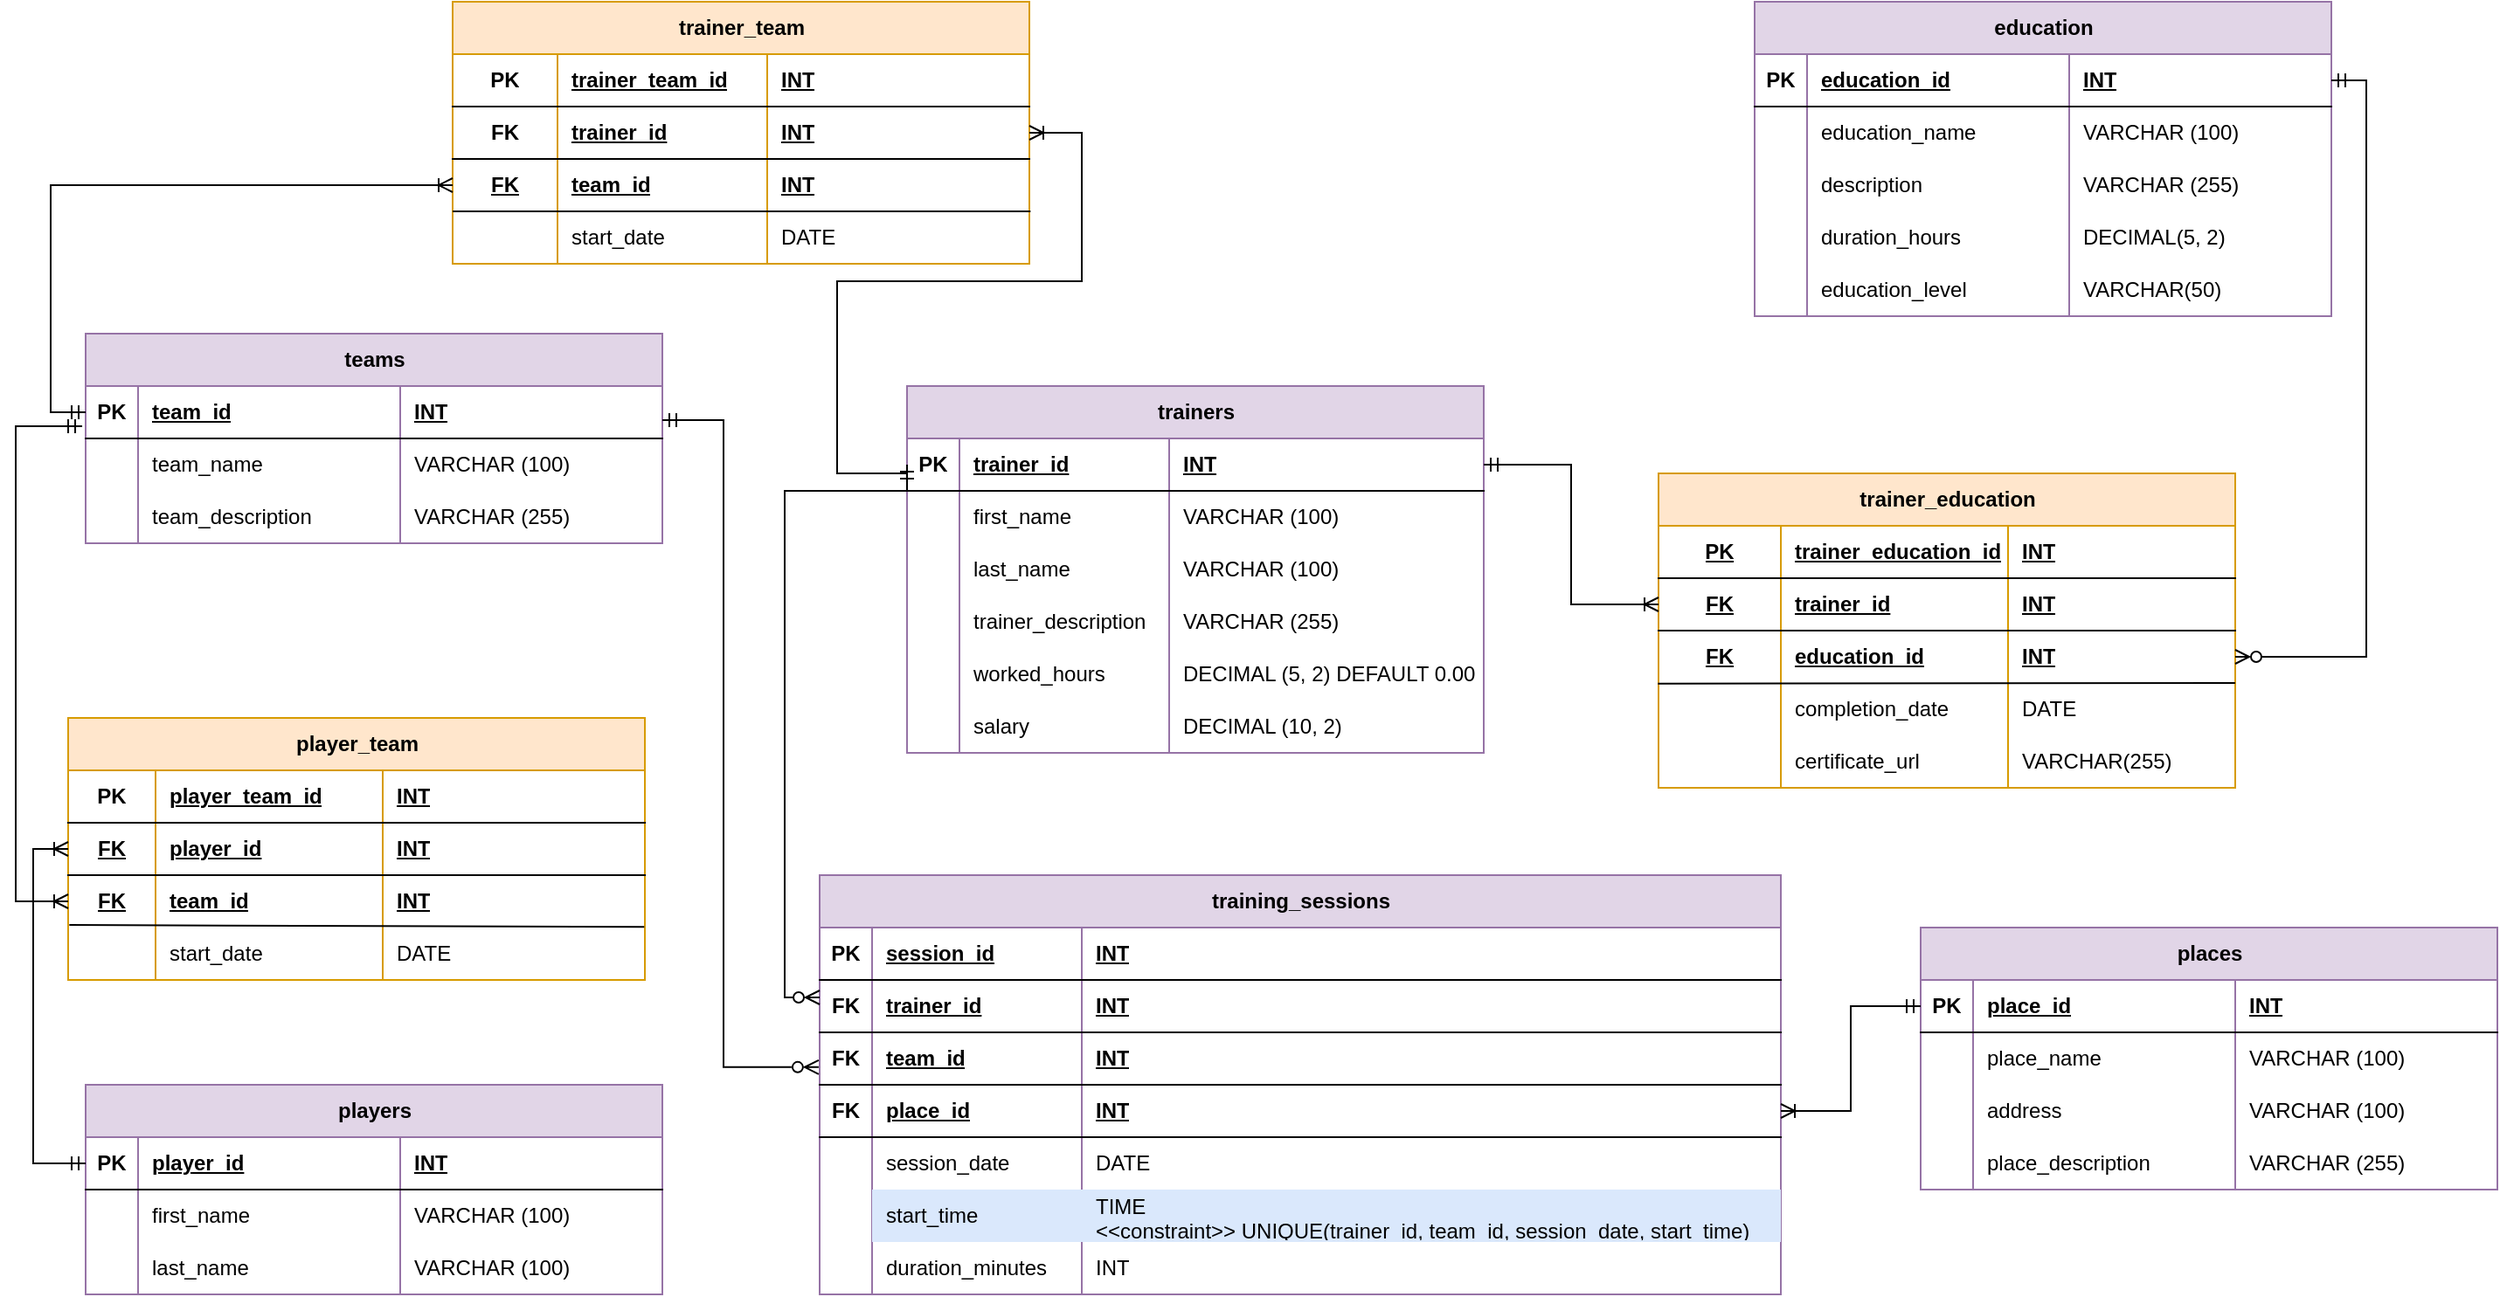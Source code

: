 <mxfile version="27.0.9">
  <diagram name="Page-1" id="Olb899LFFXSpwNZ0SZNT">
    <mxGraphModel dx="1285" dy="765" grid="1" gridSize="10" guides="1" tooltips="1" connect="1" arrows="1" fold="1" page="1" pageScale="1" pageWidth="827" pageHeight="1169" math="0" shadow="0">
      <root>
        <mxCell id="0" />
        <mxCell id="1" parent="0" />
        <mxCell id="tFhKUQt4OJl0XvSFwr3v-48" value="trainer_team" style="shape=table;startSize=30;container=1;collapsible=1;childLayout=tableLayout;fixedRows=1;rowLines=0;fontStyle=1;align=center;resizeLast=1;html=1;movable=1;resizable=1;rotatable=1;deletable=1;editable=1;locked=0;connectable=1;fillColor=#ffe6cc;strokeColor=#d79b00;" parent="1" vertex="1">
          <mxGeometry x="370" y="110" width="330" height="150" as="geometry" />
        </mxCell>
        <mxCell id="ZBbTrd-EoulftYt5E4Z4-1" style="shape=tableRow;horizontal=0;startSize=0;swimlaneHead=0;swimlaneBody=0;fillColor=none;collapsible=0;dropTarget=0;points=[[0,0.5],[1,0.5]];portConstraint=eastwest;top=0;left=0;right=0;bottom=1;" vertex="1" parent="tFhKUQt4OJl0XvSFwr3v-48">
          <mxGeometry y="30" width="330" height="30" as="geometry" />
        </mxCell>
        <mxCell id="ZBbTrd-EoulftYt5E4Z4-2" value="PK" style="shape=partialRectangle;connectable=0;fillColor=none;top=0;left=0;bottom=0;right=0;fontStyle=1;overflow=hidden;whiteSpace=wrap;html=1;" vertex="1" parent="ZBbTrd-EoulftYt5E4Z4-1">
          <mxGeometry width="60" height="30" as="geometry">
            <mxRectangle width="60" height="30" as="alternateBounds" />
          </mxGeometry>
        </mxCell>
        <mxCell id="ZBbTrd-EoulftYt5E4Z4-3" value="trainer_team_id" style="shape=partialRectangle;connectable=0;fillColor=none;top=0;left=0;bottom=0;right=0;align=left;spacingLeft=6;fontStyle=5;overflow=hidden;whiteSpace=wrap;html=1;" vertex="1" parent="ZBbTrd-EoulftYt5E4Z4-1">
          <mxGeometry x="60" width="120" height="30" as="geometry">
            <mxRectangle width="120" height="30" as="alternateBounds" />
          </mxGeometry>
        </mxCell>
        <mxCell id="ZBbTrd-EoulftYt5E4Z4-4" value="INT" style="shape=partialRectangle;connectable=0;fillColor=none;top=0;left=0;bottom=0;right=0;align=left;spacingLeft=6;fontStyle=5;overflow=hidden;whiteSpace=wrap;html=1;" vertex="1" parent="ZBbTrd-EoulftYt5E4Z4-1">
          <mxGeometry x="180" width="150" height="30" as="geometry">
            <mxRectangle width="150" height="30" as="alternateBounds" />
          </mxGeometry>
        </mxCell>
        <mxCell id="tFhKUQt4OJl0XvSFwr3v-49" value="" style="shape=tableRow;horizontal=0;startSize=0;swimlaneHead=0;swimlaneBody=0;fillColor=none;collapsible=0;dropTarget=0;points=[[0,0.5],[1,0.5]];portConstraint=eastwest;top=0;left=0;right=0;bottom=1;" parent="tFhKUQt4OJl0XvSFwr3v-48" vertex="1">
          <mxGeometry y="60" width="330" height="30" as="geometry" />
        </mxCell>
        <mxCell id="tFhKUQt4OJl0XvSFwr3v-50" value="FK" style="shape=partialRectangle;connectable=0;fillColor=none;top=0;left=0;bottom=0;right=0;fontStyle=1;overflow=hidden;whiteSpace=wrap;html=1;" parent="tFhKUQt4OJl0XvSFwr3v-49" vertex="1">
          <mxGeometry width="60" height="30" as="geometry">
            <mxRectangle width="60" height="30" as="alternateBounds" />
          </mxGeometry>
        </mxCell>
        <mxCell id="tFhKUQt4OJl0XvSFwr3v-51" value="trainer_id" style="shape=partialRectangle;connectable=0;fillColor=none;top=0;left=0;bottom=0;right=0;align=left;spacingLeft=6;fontStyle=5;overflow=hidden;whiteSpace=wrap;html=1;" parent="tFhKUQt4OJl0XvSFwr3v-49" vertex="1">
          <mxGeometry x="60" width="120" height="30" as="geometry">
            <mxRectangle width="120" height="30" as="alternateBounds" />
          </mxGeometry>
        </mxCell>
        <mxCell id="tFhKUQt4OJl0XvSFwr3v-52" value="INT" style="shape=partialRectangle;connectable=0;fillColor=none;top=0;left=0;bottom=0;right=0;align=left;spacingLeft=6;fontStyle=5;overflow=hidden;whiteSpace=wrap;html=1;" parent="tFhKUQt4OJl0XvSFwr3v-49" vertex="1">
          <mxGeometry x="180" width="150" height="30" as="geometry">
            <mxRectangle width="150" height="30" as="alternateBounds" />
          </mxGeometry>
        </mxCell>
        <mxCell id="tFhKUQt4OJl0XvSFwr3v-53" value="" style="shape=tableRow;horizontal=0;startSize=0;swimlaneHead=0;swimlaneBody=0;fillColor=none;collapsible=0;dropTarget=0;points=[[0,0.5],[1,0.5]];portConstraint=eastwest;top=0;left=0;right=0;bottom=0;" parent="tFhKUQt4OJl0XvSFwr3v-48" vertex="1">
          <mxGeometry y="90" width="330" height="30" as="geometry" />
        </mxCell>
        <mxCell id="tFhKUQt4OJl0XvSFwr3v-54" value="FK" style="shape=partialRectangle;connectable=0;fillColor=none;top=0;left=0;bottom=0;right=0;editable=1;overflow=hidden;whiteSpace=wrap;html=1;fontStyle=5" parent="tFhKUQt4OJl0XvSFwr3v-53" vertex="1">
          <mxGeometry width="60" height="30" as="geometry">
            <mxRectangle width="60" height="30" as="alternateBounds" />
          </mxGeometry>
        </mxCell>
        <mxCell id="tFhKUQt4OJl0XvSFwr3v-55" value="team_id" style="shape=partialRectangle;connectable=0;fillColor=none;top=0;left=0;bottom=0;right=0;align=left;spacingLeft=6;overflow=hidden;whiteSpace=wrap;html=1;fontStyle=5" parent="tFhKUQt4OJl0XvSFwr3v-53" vertex="1">
          <mxGeometry x="60" width="120" height="30" as="geometry">
            <mxRectangle width="120" height="30" as="alternateBounds" />
          </mxGeometry>
        </mxCell>
        <mxCell id="tFhKUQt4OJl0XvSFwr3v-56" value="INT" style="shape=partialRectangle;connectable=0;fillColor=none;top=0;left=0;bottom=0;right=0;align=left;spacingLeft=6;overflow=hidden;whiteSpace=wrap;html=1;fontStyle=5" parent="tFhKUQt4OJl0XvSFwr3v-53" vertex="1">
          <mxGeometry x="180" width="150" height="30" as="geometry">
            <mxRectangle width="150" height="30" as="alternateBounds" />
          </mxGeometry>
        </mxCell>
        <mxCell id="xQ5qdeqMAgD6Nsq10V2u-23" style="shape=tableRow;horizontal=0;startSize=0;swimlaneHead=0;swimlaneBody=0;fillColor=none;collapsible=0;dropTarget=0;points=[[0,0.5],[1,0.5]];portConstraint=eastwest;top=0;left=0;right=0;bottom=0;" parent="tFhKUQt4OJl0XvSFwr3v-48" vertex="1">
          <mxGeometry y="120" width="330" height="30" as="geometry" />
        </mxCell>
        <mxCell id="xQ5qdeqMAgD6Nsq10V2u-24" style="shape=partialRectangle;connectable=0;fillColor=none;top=0;left=0;bottom=0;right=0;editable=1;overflow=hidden;whiteSpace=wrap;html=1;fontStyle=5" parent="xQ5qdeqMAgD6Nsq10V2u-23" vertex="1">
          <mxGeometry width="60" height="30" as="geometry">
            <mxRectangle width="60" height="30" as="alternateBounds" />
          </mxGeometry>
        </mxCell>
        <mxCell id="xQ5qdeqMAgD6Nsq10V2u-25" value="start_date" style="shape=partialRectangle;connectable=0;fillColor=none;top=0;left=0;bottom=0;right=0;align=left;spacingLeft=6;overflow=hidden;whiteSpace=wrap;html=1;fontStyle=0" parent="xQ5qdeqMAgD6Nsq10V2u-23" vertex="1">
          <mxGeometry x="60" width="120" height="30" as="geometry">
            <mxRectangle width="120" height="30" as="alternateBounds" />
          </mxGeometry>
        </mxCell>
        <mxCell id="xQ5qdeqMAgD6Nsq10V2u-26" value="DATE" style="shape=partialRectangle;connectable=0;fillColor=none;top=0;left=0;bottom=0;right=0;align=left;spacingLeft=6;overflow=hidden;whiteSpace=wrap;html=1;fontStyle=0" parent="xQ5qdeqMAgD6Nsq10V2u-23" vertex="1">
          <mxGeometry x="180" width="150" height="30" as="geometry">
            <mxRectangle width="150" height="30" as="alternateBounds" />
          </mxGeometry>
        </mxCell>
        <mxCell id="xQ5qdeqMAgD6Nsq10V2u-27" value="" style="endArrow=none;html=1;rounded=0;entryX=1.002;entryY=0;entryDx=0;entryDy=0;entryPerimeter=0;" parent="tFhKUQt4OJl0XvSFwr3v-48" target="xQ5qdeqMAgD6Nsq10V2u-23" edge="1">
          <mxGeometry width="50" height="50" relative="1" as="geometry">
            <mxPoint y="120" as="sourcePoint" />
            <mxPoint x="340" y="90" as="targetPoint" />
          </mxGeometry>
        </mxCell>
        <mxCell id="tFhKUQt4OJl0XvSFwr3v-65" value="teams" style="shape=table;startSize=30;container=1;collapsible=1;childLayout=tableLayout;fixedRows=1;rowLines=0;fontStyle=1;align=center;resizeLast=1;html=1;movable=1;resizable=1;rotatable=1;deletable=1;editable=1;locked=0;connectable=1;fillColor=#e1d5e7;strokeColor=#9673a6;" parent="1" vertex="1">
          <mxGeometry x="160" y="300" width="330" height="120" as="geometry" />
        </mxCell>
        <mxCell id="tFhKUQt4OJl0XvSFwr3v-66" value="" style="shape=tableRow;horizontal=0;startSize=0;swimlaneHead=0;swimlaneBody=0;fillColor=none;collapsible=0;dropTarget=0;points=[[0,0.5],[1,0.5]];portConstraint=eastwest;top=0;left=0;right=0;bottom=1;" parent="tFhKUQt4OJl0XvSFwr3v-65" vertex="1">
          <mxGeometry y="30" width="330" height="30" as="geometry" />
        </mxCell>
        <mxCell id="tFhKUQt4OJl0XvSFwr3v-67" value="PK" style="shape=partialRectangle;connectable=0;fillColor=none;top=0;left=0;bottom=0;right=0;fontStyle=1;overflow=hidden;whiteSpace=wrap;html=1;" parent="tFhKUQt4OJl0XvSFwr3v-66" vertex="1">
          <mxGeometry width="30" height="30" as="geometry">
            <mxRectangle width="30" height="30" as="alternateBounds" />
          </mxGeometry>
        </mxCell>
        <mxCell id="tFhKUQt4OJl0XvSFwr3v-68" value="team_id" style="shape=partialRectangle;connectable=0;fillColor=none;top=0;left=0;bottom=0;right=0;align=left;spacingLeft=6;fontStyle=5;overflow=hidden;whiteSpace=wrap;html=1;" parent="tFhKUQt4OJl0XvSFwr3v-66" vertex="1">
          <mxGeometry x="30" width="150" height="30" as="geometry">
            <mxRectangle width="150" height="30" as="alternateBounds" />
          </mxGeometry>
        </mxCell>
        <mxCell id="tFhKUQt4OJl0XvSFwr3v-69" value="INT" style="shape=partialRectangle;connectable=0;fillColor=none;top=0;left=0;bottom=0;right=0;align=left;spacingLeft=6;fontStyle=5;overflow=hidden;whiteSpace=wrap;html=1;" parent="tFhKUQt4OJl0XvSFwr3v-66" vertex="1">
          <mxGeometry x="180" width="150" height="30" as="geometry">
            <mxRectangle width="150" height="30" as="alternateBounds" />
          </mxGeometry>
        </mxCell>
        <mxCell id="tFhKUQt4OJl0XvSFwr3v-70" value="" style="shape=tableRow;horizontal=0;startSize=0;swimlaneHead=0;swimlaneBody=0;fillColor=none;collapsible=0;dropTarget=0;points=[[0,0.5],[1,0.5]];portConstraint=eastwest;top=0;left=0;right=0;bottom=0;" parent="tFhKUQt4OJl0XvSFwr3v-65" vertex="1">
          <mxGeometry y="60" width="330" height="30" as="geometry" />
        </mxCell>
        <mxCell id="tFhKUQt4OJl0XvSFwr3v-71" value="" style="shape=partialRectangle;connectable=0;fillColor=none;top=0;left=0;bottom=0;right=0;editable=1;overflow=hidden;whiteSpace=wrap;html=1;" parent="tFhKUQt4OJl0XvSFwr3v-70" vertex="1">
          <mxGeometry width="30" height="30" as="geometry">
            <mxRectangle width="30" height="30" as="alternateBounds" />
          </mxGeometry>
        </mxCell>
        <mxCell id="tFhKUQt4OJl0XvSFwr3v-72" value="team_name" style="shape=partialRectangle;connectable=0;fillColor=none;top=0;left=0;bottom=0;right=0;align=left;spacingLeft=6;overflow=hidden;whiteSpace=wrap;html=1;" parent="tFhKUQt4OJl0XvSFwr3v-70" vertex="1">
          <mxGeometry x="30" width="150" height="30" as="geometry">
            <mxRectangle width="150" height="30" as="alternateBounds" />
          </mxGeometry>
        </mxCell>
        <mxCell id="tFhKUQt4OJl0XvSFwr3v-73" value="VARCHAR (100)" style="shape=partialRectangle;connectable=0;fillColor=none;top=0;left=0;bottom=0;right=0;align=left;spacingLeft=6;overflow=hidden;whiteSpace=wrap;html=1;" parent="tFhKUQt4OJl0XvSFwr3v-70" vertex="1">
          <mxGeometry x="180" width="150" height="30" as="geometry">
            <mxRectangle width="150" height="30" as="alternateBounds" />
          </mxGeometry>
        </mxCell>
        <mxCell id="xQ5qdeqMAgD6Nsq10V2u-82" style="shape=tableRow;horizontal=0;startSize=0;swimlaneHead=0;swimlaneBody=0;fillColor=none;collapsible=0;dropTarget=0;points=[[0,0.5],[1,0.5]];portConstraint=eastwest;top=0;left=0;right=0;bottom=0;" parent="tFhKUQt4OJl0XvSFwr3v-65" vertex="1">
          <mxGeometry y="90" width="330" height="30" as="geometry" />
        </mxCell>
        <mxCell id="xQ5qdeqMAgD6Nsq10V2u-83" style="shape=partialRectangle;connectable=0;fillColor=none;top=0;left=0;bottom=0;right=0;editable=1;overflow=hidden;whiteSpace=wrap;html=1;" parent="xQ5qdeqMAgD6Nsq10V2u-82" vertex="1">
          <mxGeometry width="30" height="30" as="geometry">
            <mxRectangle width="30" height="30" as="alternateBounds" />
          </mxGeometry>
        </mxCell>
        <mxCell id="xQ5qdeqMAgD6Nsq10V2u-84" value="team_description" style="shape=partialRectangle;connectable=0;fillColor=none;top=0;left=0;bottom=0;right=0;align=left;spacingLeft=6;overflow=hidden;whiteSpace=wrap;html=1;" parent="xQ5qdeqMAgD6Nsq10V2u-82" vertex="1">
          <mxGeometry x="30" width="150" height="30" as="geometry">
            <mxRectangle width="150" height="30" as="alternateBounds" />
          </mxGeometry>
        </mxCell>
        <mxCell id="xQ5qdeqMAgD6Nsq10V2u-85" value="VARCHAR (255)" style="shape=partialRectangle;connectable=0;fillColor=none;top=0;left=0;bottom=0;right=0;align=left;spacingLeft=6;overflow=hidden;whiteSpace=wrap;html=1;" parent="xQ5qdeqMAgD6Nsq10V2u-82" vertex="1">
          <mxGeometry x="180" width="150" height="30" as="geometry">
            <mxRectangle width="150" height="30" as="alternateBounds" />
          </mxGeometry>
        </mxCell>
        <mxCell id="tFhKUQt4OJl0XvSFwr3v-82" value="trainers" style="shape=table;startSize=30;container=1;collapsible=1;childLayout=tableLayout;fixedRows=1;rowLines=0;fontStyle=1;align=center;resizeLast=1;html=1;movable=1;resizable=1;rotatable=1;deletable=1;editable=1;locked=0;connectable=1;fillColor=#e1d5e7;strokeColor=#9673a6;" parent="1" vertex="1">
          <mxGeometry x="630" y="330" width="330" height="210" as="geometry" />
        </mxCell>
        <mxCell id="tFhKUQt4OJl0XvSFwr3v-83" value="" style="shape=tableRow;horizontal=0;startSize=0;swimlaneHead=0;swimlaneBody=0;fillColor=none;collapsible=0;dropTarget=0;points=[[0,0.5],[1,0.5]];portConstraint=eastwest;top=0;left=0;right=0;bottom=1;" parent="tFhKUQt4OJl0XvSFwr3v-82" vertex="1">
          <mxGeometry y="30" width="330" height="30" as="geometry" />
        </mxCell>
        <mxCell id="tFhKUQt4OJl0XvSFwr3v-84" value="PK" style="shape=partialRectangle;connectable=0;fillColor=none;top=0;left=0;bottom=0;right=0;fontStyle=1;overflow=hidden;whiteSpace=wrap;html=1;" parent="tFhKUQt4OJl0XvSFwr3v-83" vertex="1">
          <mxGeometry width="30" height="30" as="geometry">
            <mxRectangle width="30" height="30" as="alternateBounds" />
          </mxGeometry>
        </mxCell>
        <mxCell id="tFhKUQt4OJl0XvSFwr3v-85" value="trainer_id" style="shape=partialRectangle;connectable=0;fillColor=none;top=0;left=0;bottom=0;right=0;align=left;spacingLeft=6;fontStyle=5;overflow=hidden;whiteSpace=wrap;html=1;" parent="tFhKUQt4OJl0XvSFwr3v-83" vertex="1">
          <mxGeometry x="30" width="120" height="30" as="geometry">
            <mxRectangle width="120" height="30" as="alternateBounds" />
          </mxGeometry>
        </mxCell>
        <mxCell id="tFhKUQt4OJl0XvSFwr3v-86" value="INT" style="shape=partialRectangle;connectable=0;fillColor=none;top=0;left=0;bottom=0;right=0;align=left;spacingLeft=6;fontStyle=5;overflow=hidden;whiteSpace=wrap;html=1;" parent="tFhKUQt4OJl0XvSFwr3v-83" vertex="1">
          <mxGeometry x="150" width="180" height="30" as="geometry">
            <mxRectangle width="180" height="30" as="alternateBounds" />
          </mxGeometry>
        </mxCell>
        <mxCell id="tFhKUQt4OJl0XvSFwr3v-87" value="" style="shape=tableRow;horizontal=0;startSize=0;swimlaneHead=0;swimlaneBody=0;fillColor=none;collapsible=0;dropTarget=0;points=[[0,0.5],[1,0.5]];portConstraint=eastwest;top=0;left=0;right=0;bottom=0;" parent="tFhKUQt4OJl0XvSFwr3v-82" vertex="1">
          <mxGeometry y="60" width="330" height="30" as="geometry" />
        </mxCell>
        <mxCell id="tFhKUQt4OJl0XvSFwr3v-88" value="" style="shape=partialRectangle;connectable=0;fillColor=none;top=0;left=0;bottom=0;right=0;editable=1;overflow=hidden;whiteSpace=wrap;html=1;" parent="tFhKUQt4OJl0XvSFwr3v-87" vertex="1">
          <mxGeometry width="30" height="30" as="geometry">
            <mxRectangle width="30" height="30" as="alternateBounds" />
          </mxGeometry>
        </mxCell>
        <mxCell id="tFhKUQt4OJl0XvSFwr3v-89" value="first_name" style="shape=partialRectangle;connectable=0;fillColor=none;top=0;left=0;bottom=0;right=0;align=left;spacingLeft=6;overflow=hidden;whiteSpace=wrap;html=1;" parent="tFhKUQt4OJl0XvSFwr3v-87" vertex="1">
          <mxGeometry x="30" width="120" height="30" as="geometry">
            <mxRectangle width="120" height="30" as="alternateBounds" />
          </mxGeometry>
        </mxCell>
        <mxCell id="tFhKUQt4OJl0XvSFwr3v-90" value="VARCHAR (100)" style="shape=partialRectangle;connectable=0;fillColor=none;top=0;left=0;bottom=0;right=0;align=left;spacingLeft=6;overflow=hidden;whiteSpace=wrap;html=1;" parent="tFhKUQt4OJl0XvSFwr3v-87" vertex="1">
          <mxGeometry x="150" width="180" height="30" as="geometry">
            <mxRectangle width="180" height="30" as="alternateBounds" />
          </mxGeometry>
        </mxCell>
        <mxCell id="tFhKUQt4OJl0XvSFwr3v-91" value="" style="shape=tableRow;horizontal=0;startSize=0;swimlaneHead=0;swimlaneBody=0;fillColor=none;collapsible=0;dropTarget=0;points=[[0,0.5],[1,0.5]];portConstraint=eastwest;top=0;left=0;right=0;bottom=0;" parent="tFhKUQt4OJl0XvSFwr3v-82" vertex="1">
          <mxGeometry y="90" width="330" height="30" as="geometry" />
        </mxCell>
        <mxCell id="tFhKUQt4OJl0XvSFwr3v-92" value="" style="shape=partialRectangle;connectable=0;fillColor=none;top=0;left=0;bottom=0;right=0;editable=1;overflow=hidden;whiteSpace=wrap;html=1;" parent="tFhKUQt4OJl0XvSFwr3v-91" vertex="1">
          <mxGeometry width="30" height="30" as="geometry">
            <mxRectangle width="30" height="30" as="alternateBounds" />
          </mxGeometry>
        </mxCell>
        <mxCell id="tFhKUQt4OJl0XvSFwr3v-93" value="last_name" style="shape=partialRectangle;connectable=0;fillColor=none;top=0;left=0;bottom=0;right=0;align=left;spacingLeft=6;overflow=hidden;whiteSpace=wrap;html=1;" parent="tFhKUQt4OJl0XvSFwr3v-91" vertex="1">
          <mxGeometry x="30" width="120" height="30" as="geometry">
            <mxRectangle width="120" height="30" as="alternateBounds" />
          </mxGeometry>
        </mxCell>
        <mxCell id="tFhKUQt4OJl0XvSFwr3v-94" value="VARCHAR (100)" style="shape=partialRectangle;connectable=0;fillColor=none;top=0;left=0;bottom=0;right=0;align=left;spacingLeft=6;overflow=hidden;whiteSpace=wrap;html=1;" parent="tFhKUQt4OJl0XvSFwr3v-91" vertex="1">
          <mxGeometry x="150" width="180" height="30" as="geometry">
            <mxRectangle width="180" height="30" as="alternateBounds" />
          </mxGeometry>
        </mxCell>
        <mxCell id="xQ5qdeqMAgD6Nsq10V2u-14" style="shape=tableRow;horizontal=0;startSize=0;swimlaneHead=0;swimlaneBody=0;fillColor=none;collapsible=0;dropTarget=0;points=[[0,0.5],[1,0.5]];portConstraint=eastwest;top=0;left=0;right=0;bottom=0;" parent="tFhKUQt4OJl0XvSFwr3v-82" vertex="1">
          <mxGeometry y="120" width="330" height="30" as="geometry" />
        </mxCell>
        <mxCell id="xQ5qdeqMAgD6Nsq10V2u-15" style="shape=partialRectangle;connectable=0;fillColor=none;top=0;left=0;bottom=0;right=0;editable=1;overflow=hidden;whiteSpace=wrap;html=1;" parent="xQ5qdeqMAgD6Nsq10V2u-14" vertex="1">
          <mxGeometry width="30" height="30" as="geometry">
            <mxRectangle width="30" height="30" as="alternateBounds" />
          </mxGeometry>
        </mxCell>
        <mxCell id="xQ5qdeqMAgD6Nsq10V2u-16" value="trainer_description" style="shape=partialRectangle;connectable=0;fillColor=none;top=0;left=0;bottom=0;right=0;align=left;spacingLeft=6;overflow=hidden;whiteSpace=wrap;html=1;" parent="xQ5qdeqMAgD6Nsq10V2u-14" vertex="1">
          <mxGeometry x="30" width="120" height="30" as="geometry">
            <mxRectangle width="120" height="30" as="alternateBounds" />
          </mxGeometry>
        </mxCell>
        <mxCell id="xQ5qdeqMAgD6Nsq10V2u-17" value="VARCHAR (255)" style="shape=partialRectangle;connectable=0;fillColor=none;top=0;left=0;bottom=0;right=0;align=left;spacingLeft=6;overflow=hidden;whiteSpace=wrap;html=1;" parent="xQ5qdeqMAgD6Nsq10V2u-14" vertex="1">
          <mxGeometry x="150" width="180" height="30" as="geometry">
            <mxRectangle width="180" height="30" as="alternateBounds" />
          </mxGeometry>
        </mxCell>
        <mxCell id="xQ5qdeqMAgD6Nsq10V2u-10" style="shape=tableRow;horizontal=0;startSize=0;swimlaneHead=0;swimlaneBody=0;fillColor=none;collapsible=0;dropTarget=0;points=[[0,0.5],[1,0.5]];portConstraint=eastwest;top=0;left=0;right=0;bottom=0;" parent="tFhKUQt4OJl0XvSFwr3v-82" vertex="1">
          <mxGeometry y="150" width="330" height="30" as="geometry" />
        </mxCell>
        <mxCell id="xQ5qdeqMAgD6Nsq10V2u-11" style="shape=partialRectangle;connectable=0;fillColor=none;top=0;left=0;bottom=0;right=0;editable=1;overflow=hidden;whiteSpace=wrap;html=1;" parent="xQ5qdeqMAgD6Nsq10V2u-10" vertex="1">
          <mxGeometry width="30" height="30" as="geometry">
            <mxRectangle width="30" height="30" as="alternateBounds" />
          </mxGeometry>
        </mxCell>
        <mxCell id="xQ5qdeqMAgD6Nsq10V2u-12" value="worked_hours" style="shape=partialRectangle;connectable=0;fillColor=none;top=0;left=0;bottom=0;right=0;align=left;spacingLeft=6;overflow=hidden;whiteSpace=wrap;html=1;" parent="xQ5qdeqMAgD6Nsq10V2u-10" vertex="1">
          <mxGeometry x="30" width="120" height="30" as="geometry">
            <mxRectangle width="120" height="30" as="alternateBounds" />
          </mxGeometry>
        </mxCell>
        <mxCell id="xQ5qdeqMAgD6Nsq10V2u-13" value="DECIMAL (5, 2) DEFAULT 0.00" style="shape=partialRectangle;connectable=0;fillColor=none;top=0;left=0;bottom=0;right=0;align=left;spacingLeft=6;overflow=hidden;whiteSpace=wrap;html=1;" parent="xQ5qdeqMAgD6Nsq10V2u-10" vertex="1">
          <mxGeometry x="150" width="180" height="30" as="geometry">
            <mxRectangle width="180" height="30" as="alternateBounds" />
          </mxGeometry>
        </mxCell>
        <mxCell id="tFhKUQt4OJl0XvSFwr3v-95" value="" style="shape=tableRow;horizontal=0;startSize=0;swimlaneHead=0;swimlaneBody=0;fillColor=none;collapsible=0;dropTarget=0;points=[[0,0.5],[1,0.5]];portConstraint=eastwest;top=0;left=0;right=0;bottom=0;" parent="tFhKUQt4OJl0XvSFwr3v-82" vertex="1">
          <mxGeometry y="180" width="330" height="30" as="geometry" />
        </mxCell>
        <mxCell id="tFhKUQt4OJl0XvSFwr3v-96" value="" style="shape=partialRectangle;connectable=0;fillColor=none;top=0;left=0;bottom=0;right=0;editable=1;overflow=hidden;whiteSpace=wrap;html=1;" parent="tFhKUQt4OJl0XvSFwr3v-95" vertex="1">
          <mxGeometry width="30" height="30" as="geometry">
            <mxRectangle width="30" height="30" as="alternateBounds" />
          </mxGeometry>
        </mxCell>
        <mxCell id="tFhKUQt4OJl0XvSFwr3v-97" value="salary" style="shape=partialRectangle;connectable=0;fillColor=none;top=0;left=0;bottom=0;right=0;align=left;spacingLeft=6;overflow=hidden;whiteSpace=wrap;html=1;" parent="tFhKUQt4OJl0XvSFwr3v-95" vertex="1">
          <mxGeometry x="30" width="120" height="30" as="geometry">
            <mxRectangle width="120" height="30" as="alternateBounds" />
          </mxGeometry>
        </mxCell>
        <mxCell id="tFhKUQt4OJl0XvSFwr3v-98" value="DECIMAL (10, 2)" style="shape=partialRectangle;connectable=0;fillColor=none;top=0;left=0;bottom=0;right=0;align=left;spacingLeft=6;overflow=hidden;whiteSpace=wrap;html=1;" parent="tFhKUQt4OJl0XvSFwr3v-95" vertex="1">
          <mxGeometry x="150" width="180" height="30" as="geometry">
            <mxRectangle width="180" height="30" as="alternateBounds" />
          </mxGeometry>
        </mxCell>
        <mxCell id="tFhKUQt4OJl0XvSFwr3v-150" style="edgeStyle=orthogonalEdgeStyle;rounded=0;orthogonalLoop=1;jettySize=auto;html=1;exitX=0;exitY=0.5;exitDx=0;exitDy=0;entryX=0;entryY=0.5;entryDx=0;entryDy=0;startArrow=ERmandOne;startFill=0;endArrow=ERoneToMany;endFill=0;" parent="1" source="tFhKUQt4OJl0XvSFwr3v-66" target="tFhKUQt4OJl0XvSFwr3v-53" edge="1">
          <mxGeometry relative="1" as="geometry" />
        </mxCell>
        <mxCell id="tFhKUQt4OJl0XvSFwr3v-172" style="edgeStyle=orthogonalEdgeStyle;rounded=0;orthogonalLoop=1;jettySize=auto;html=1;exitX=0;exitY=0.5;exitDx=0;exitDy=0;startArrow=ERmandOne;startFill=0;endArrow=ERoneToMany;endFill=0;" parent="1" source="tFhKUQt4OJl0XvSFwr3v-83" target="tFhKUQt4OJl0XvSFwr3v-49" edge="1">
          <mxGeometry relative="1" as="geometry">
            <Array as="points">
              <mxPoint x="610" y="380" />
              <mxPoint x="590" y="380" />
              <mxPoint x="590" y="270" />
              <mxPoint x="730" y="270" />
              <mxPoint x="730" y="155" />
            </Array>
          </mxGeometry>
        </mxCell>
        <mxCell id="tFhKUQt4OJl0XvSFwr3v-173" value="player_team" style="shape=table;startSize=30;container=1;collapsible=1;childLayout=tableLayout;fixedRows=1;rowLines=0;fontStyle=1;align=center;resizeLast=1;html=1;movable=1;resizable=1;rotatable=1;deletable=1;editable=1;locked=0;connectable=1;fillColor=#ffe6cc;strokeColor=#d79b00;" parent="1" vertex="1">
          <mxGeometry x="150" y="520" width="330" height="150" as="geometry" />
        </mxCell>
        <mxCell id="ZBbTrd-EoulftYt5E4Z4-5" style="shape=tableRow;horizontal=0;startSize=0;swimlaneHead=0;swimlaneBody=0;fillColor=none;collapsible=0;dropTarget=0;points=[[0,0.5],[1,0.5]];portConstraint=eastwest;top=0;left=0;right=0;bottom=1;" vertex="1" parent="tFhKUQt4OJl0XvSFwr3v-173">
          <mxGeometry y="30" width="330" height="30" as="geometry" />
        </mxCell>
        <mxCell id="ZBbTrd-EoulftYt5E4Z4-6" value="PK" style="shape=partialRectangle;connectable=0;fillColor=none;top=0;left=0;bottom=0;right=0;fontStyle=1;overflow=hidden;whiteSpace=wrap;html=1;" vertex="1" parent="ZBbTrd-EoulftYt5E4Z4-5">
          <mxGeometry width="50" height="30" as="geometry">
            <mxRectangle width="50" height="30" as="alternateBounds" />
          </mxGeometry>
        </mxCell>
        <mxCell id="ZBbTrd-EoulftYt5E4Z4-7" value="player_team_id" style="shape=partialRectangle;connectable=0;fillColor=none;top=0;left=0;bottom=0;right=0;align=left;spacingLeft=6;fontStyle=5;overflow=hidden;whiteSpace=wrap;html=1;" vertex="1" parent="ZBbTrd-EoulftYt5E4Z4-5">
          <mxGeometry x="50" width="130" height="30" as="geometry">
            <mxRectangle width="130" height="30" as="alternateBounds" />
          </mxGeometry>
        </mxCell>
        <mxCell id="ZBbTrd-EoulftYt5E4Z4-8" value="INT" style="shape=partialRectangle;connectable=0;fillColor=none;top=0;left=0;bottom=0;right=0;align=left;spacingLeft=6;fontStyle=5;overflow=hidden;whiteSpace=wrap;html=1;" vertex="1" parent="ZBbTrd-EoulftYt5E4Z4-5">
          <mxGeometry x="180" width="150" height="30" as="geometry">
            <mxRectangle width="150" height="30" as="alternateBounds" />
          </mxGeometry>
        </mxCell>
        <mxCell id="tFhKUQt4OJl0XvSFwr3v-174" value="" style="shape=tableRow;horizontal=0;startSize=0;swimlaneHead=0;swimlaneBody=0;fillColor=none;collapsible=0;dropTarget=0;points=[[0,0.5],[1,0.5]];portConstraint=eastwest;top=0;left=0;right=0;bottom=1;" parent="tFhKUQt4OJl0XvSFwr3v-173" vertex="1">
          <mxGeometry y="60" width="330" height="30" as="geometry" />
        </mxCell>
        <mxCell id="tFhKUQt4OJl0XvSFwr3v-175" value="&lt;u&gt;FK&lt;/u&gt;" style="shape=partialRectangle;connectable=0;fillColor=none;top=0;left=0;bottom=0;right=0;fontStyle=1;overflow=hidden;whiteSpace=wrap;html=1;" parent="tFhKUQt4OJl0XvSFwr3v-174" vertex="1">
          <mxGeometry width="50" height="30" as="geometry">
            <mxRectangle width="50" height="30" as="alternateBounds" />
          </mxGeometry>
        </mxCell>
        <mxCell id="tFhKUQt4OJl0XvSFwr3v-176" value="player_id" style="shape=partialRectangle;connectable=0;fillColor=none;top=0;left=0;bottom=0;right=0;align=left;spacingLeft=6;fontStyle=5;overflow=hidden;whiteSpace=wrap;html=1;" parent="tFhKUQt4OJl0XvSFwr3v-174" vertex="1">
          <mxGeometry x="50" width="130" height="30" as="geometry">
            <mxRectangle width="130" height="30" as="alternateBounds" />
          </mxGeometry>
        </mxCell>
        <mxCell id="tFhKUQt4OJl0XvSFwr3v-177" value="INT" style="shape=partialRectangle;connectable=0;fillColor=none;top=0;left=0;bottom=0;right=0;align=left;spacingLeft=6;fontStyle=5;overflow=hidden;whiteSpace=wrap;html=1;" parent="tFhKUQt4OJl0XvSFwr3v-174" vertex="1">
          <mxGeometry x="180" width="150" height="30" as="geometry">
            <mxRectangle width="150" height="30" as="alternateBounds" />
          </mxGeometry>
        </mxCell>
        <mxCell id="tFhKUQt4OJl0XvSFwr3v-178" value="" style="shape=tableRow;horizontal=0;startSize=0;swimlaneHead=0;swimlaneBody=0;fillColor=none;collapsible=0;dropTarget=0;points=[[0,0.5],[1,0.5]];portConstraint=eastwest;top=0;left=0;right=0;bottom=0;" parent="tFhKUQt4OJl0XvSFwr3v-173" vertex="1">
          <mxGeometry y="90" width="330" height="30" as="geometry" />
        </mxCell>
        <mxCell id="tFhKUQt4OJl0XvSFwr3v-179" value="FK" style="shape=partialRectangle;connectable=0;fillColor=none;top=0;left=0;bottom=0;right=0;editable=1;overflow=hidden;whiteSpace=wrap;html=1;fontStyle=5" parent="tFhKUQt4OJl0XvSFwr3v-178" vertex="1">
          <mxGeometry width="50" height="30" as="geometry">
            <mxRectangle width="50" height="30" as="alternateBounds" />
          </mxGeometry>
        </mxCell>
        <mxCell id="tFhKUQt4OJl0XvSFwr3v-180" value="team_id" style="shape=partialRectangle;connectable=0;fillColor=none;top=0;left=0;bottom=0;right=0;align=left;spacingLeft=6;overflow=hidden;whiteSpace=wrap;html=1;fontStyle=5" parent="tFhKUQt4OJl0XvSFwr3v-178" vertex="1">
          <mxGeometry x="50" width="130" height="30" as="geometry">
            <mxRectangle width="130" height="30" as="alternateBounds" />
          </mxGeometry>
        </mxCell>
        <mxCell id="tFhKUQt4OJl0XvSFwr3v-181" value="INT" style="shape=partialRectangle;connectable=0;fillColor=none;top=0;left=0;bottom=0;right=0;align=left;spacingLeft=6;overflow=hidden;whiteSpace=wrap;html=1;fontStyle=5" parent="tFhKUQt4OJl0XvSFwr3v-178" vertex="1">
          <mxGeometry x="180" width="150" height="30" as="geometry">
            <mxRectangle width="150" height="30" as="alternateBounds" />
          </mxGeometry>
        </mxCell>
        <mxCell id="xQ5qdeqMAgD6Nsq10V2u-6" style="shape=tableRow;horizontal=0;startSize=0;swimlaneHead=0;swimlaneBody=0;fillColor=none;collapsible=0;dropTarget=0;points=[[0,0.5],[1,0.5]];portConstraint=eastwest;top=0;left=0;right=0;bottom=0;" parent="tFhKUQt4OJl0XvSFwr3v-173" vertex="1">
          <mxGeometry y="120" width="330" height="30" as="geometry" />
        </mxCell>
        <mxCell id="xQ5qdeqMAgD6Nsq10V2u-7" style="shape=partialRectangle;connectable=0;fillColor=none;top=0;left=0;bottom=0;right=0;editable=1;overflow=hidden;whiteSpace=wrap;html=1;fontStyle=5" parent="xQ5qdeqMAgD6Nsq10V2u-6" vertex="1">
          <mxGeometry width="50" height="30" as="geometry">
            <mxRectangle width="50" height="30" as="alternateBounds" />
          </mxGeometry>
        </mxCell>
        <mxCell id="xQ5qdeqMAgD6Nsq10V2u-8" value="start_date" style="shape=partialRectangle;connectable=0;fillColor=none;top=0;left=0;bottom=0;right=0;align=left;spacingLeft=6;overflow=hidden;whiteSpace=wrap;html=1;fontStyle=0" parent="xQ5qdeqMAgD6Nsq10V2u-6" vertex="1">
          <mxGeometry x="50" width="130" height="30" as="geometry">
            <mxRectangle width="130" height="30" as="alternateBounds" />
          </mxGeometry>
        </mxCell>
        <mxCell id="xQ5qdeqMAgD6Nsq10V2u-9" value="&lt;span style=&quot;font-weight: normal;&quot;&gt;DATE&lt;/span&gt;" style="shape=partialRectangle;connectable=0;fillColor=none;top=0;left=0;bottom=0;right=0;align=left;spacingLeft=6;overflow=hidden;whiteSpace=wrap;html=1;fontStyle=0" parent="xQ5qdeqMAgD6Nsq10V2u-6" vertex="1">
          <mxGeometry x="180" width="150" height="30" as="geometry">
            <mxRectangle width="150" height="30" as="alternateBounds" />
          </mxGeometry>
        </mxCell>
        <mxCell id="xQ5qdeqMAgD6Nsq10V2u-22" value="" style="endArrow=none;html=1;rounded=0;entryX=0.999;entryY=-0.013;entryDx=0;entryDy=0;entryPerimeter=0;exitX=0.002;exitY=0.951;exitDx=0;exitDy=0;exitPerimeter=0;" parent="tFhKUQt4OJl0XvSFwr3v-173" target="xQ5qdeqMAgD6Nsq10V2u-6" edge="1" source="tFhKUQt4OJl0XvSFwr3v-178">
          <mxGeometry width="50" height="50" relative="1" as="geometry">
            <mxPoint y="90" as="sourcePoint" />
            <mxPoint x="240" y="-50" as="targetPoint" />
          </mxGeometry>
        </mxCell>
        <mxCell id="tFhKUQt4OJl0XvSFwr3v-183" value="players" style="shape=table;startSize=30;container=1;collapsible=1;childLayout=tableLayout;fixedRows=1;rowLines=0;fontStyle=1;align=center;resizeLast=1;html=1;movable=1;resizable=1;rotatable=1;deletable=1;editable=1;locked=0;connectable=1;fillColor=#e1d5e7;strokeColor=#9673a6;" parent="1" vertex="1">
          <mxGeometry x="160" y="730" width="330" height="120" as="geometry" />
        </mxCell>
        <mxCell id="tFhKUQt4OJl0XvSFwr3v-184" value="" style="shape=tableRow;horizontal=0;startSize=0;swimlaneHead=0;swimlaneBody=0;fillColor=none;collapsible=0;dropTarget=0;points=[[0,0.5],[1,0.5]];portConstraint=eastwest;top=0;left=0;right=0;bottom=1;" parent="tFhKUQt4OJl0XvSFwr3v-183" vertex="1">
          <mxGeometry y="30" width="330" height="30" as="geometry" />
        </mxCell>
        <mxCell id="tFhKUQt4OJl0XvSFwr3v-185" value="PK" style="shape=partialRectangle;connectable=0;fillColor=none;top=0;left=0;bottom=0;right=0;fontStyle=1;overflow=hidden;whiteSpace=wrap;html=1;" parent="tFhKUQt4OJl0XvSFwr3v-184" vertex="1">
          <mxGeometry width="30" height="30" as="geometry">
            <mxRectangle width="30" height="30" as="alternateBounds" />
          </mxGeometry>
        </mxCell>
        <mxCell id="tFhKUQt4OJl0XvSFwr3v-186" value="player_id" style="shape=partialRectangle;connectable=0;fillColor=none;top=0;left=0;bottom=0;right=0;align=left;spacingLeft=6;fontStyle=5;overflow=hidden;whiteSpace=wrap;html=1;" parent="tFhKUQt4OJl0XvSFwr3v-184" vertex="1">
          <mxGeometry x="30" width="150" height="30" as="geometry">
            <mxRectangle width="150" height="30" as="alternateBounds" />
          </mxGeometry>
        </mxCell>
        <mxCell id="tFhKUQt4OJl0XvSFwr3v-187" value="INT" style="shape=partialRectangle;connectable=0;fillColor=none;top=0;left=0;bottom=0;right=0;align=left;spacingLeft=6;fontStyle=5;overflow=hidden;whiteSpace=wrap;html=1;" parent="tFhKUQt4OJl0XvSFwr3v-184" vertex="1">
          <mxGeometry x="180" width="150" height="30" as="geometry">
            <mxRectangle width="150" height="30" as="alternateBounds" />
          </mxGeometry>
        </mxCell>
        <mxCell id="tFhKUQt4OJl0XvSFwr3v-188" value="" style="shape=tableRow;horizontal=0;startSize=0;swimlaneHead=0;swimlaneBody=0;fillColor=none;collapsible=0;dropTarget=0;points=[[0,0.5],[1,0.5]];portConstraint=eastwest;top=0;left=0;right=0;bottom=0;" parent="tFhKUQt4OJl0XvSFwr3v-183" vertex="1">
          <mxGeometry y="60" width="330" height="30" as="geometry" />
        </mxCell>
        <mxCell id="tFhKUQt4OJl0XvSFwr3v-189" value="" style="shape=partialRectangle;connectable=0;fillColor=none;top=0;left=0;bottom=0;right=0;editable=1;overflow=hidden;whiteSpace=wrap;html=1;" parent="tFhKUQt4OJl0XvSFwr3v-188" vertex="1">
          <mxGeometry width="30" height="30" as="geometry">
            <mxRectangle width="30" height="30" as="alternateBounds" />
          </mxGeometry>
        </mxCell>
        <mxCell id="tFhKUQt4OJl0XvSFwr3v-190" value="first_name" style="shape=partialRectangle;connectable=0;fillColor=none;top=0;left=0;bottom=0;right=0;align=left;spacingLeft=6;overflow=hidden;whiteSpace=wrap;html=1;" parent="tFhKUQt4OJl0XvSFwr3v-188" vertex="1">
          <mxGeometry x="30" width="150" height="30" as="geometry">
            <mxRectangle width="150" height="30" as="alternateBounds" />
          </mxGeometry>
        </mxCell>
        <mxCell id="tFhKUQt4OJl0XvSFwr3v-191" value="VARCHAR (100)" style="shape=partialRectangle;connectable=0;fillColor=none;top=0;left=0;bottom=0;right=0;align=left;spacingLeft=6;overflow=hidden;whiteSpace=wrap;html=1;" parent="tFhKUQt4OJl0XvSFwr3v-188" vertex="1">
          <mxGeometry x="180" width="150" height="30" as="geometry">
            <mxRectangle width="150" height="30" as="alternateBounds" />
          </mxGeometry>
        </mxCell>
        <mxCell id="xQ5qdeqMAgD6Nsq10V2u-1" style="shape=tableRow;horizontal=0;startSize=0;swimlaneHead=0;swimlaneBody=0;fillColor=none;collapsible=0;dropTarget=0;points=[[0,0.5],[1,0.5]];portConstraint=eastwest;top=0;left=0;right=0;bottom=0;" parent="tFhKUQt4OJl0XvSFwr3v-183" vertex="1">
          <mxGeometry y="90" width="330" height="30" as="geometry" />
        </mxCell>
        <mxCell id="xQ5qdeqMAgD6Nsq10V2u-2" style="shape=partialRectangle;connectable=0;fillColor=none;top=0;left=0;bottom=0;right=0;editable=1;overflow=hidden;whiteSpace=wrap;html=1;" parent="xQ5qdeqMAgD6Nsq10V2u-1" vertex="1">
          <mxGeometry width="30" height="30" as="geometry">
            <mxRectangle width="30" height="30" as="alternateBounds" />
          </mxGeometry>
        </mxCell>
        <mxCell id="xQ5qdeqMAgD6Nsq10V2u-3" value="last_name" style="shape=partialRectangle;connectable=0;fillColor=none;top=0;left=0;bottom=0;right=0;align=left;spacingLeft=6;overflow=hidden;whiteSpace=wrap;html=1;" parent="xQ5qdeqMAgD6Nsq10V2u-1" vertex="1">
          <mxGeometry x="30" width="150" height="30" as="geometry">
            <mxRectangle width="150" height="30" as="alternateBounds" />
          </mxGeometry>
        </mxCell>
        <mxCell id="xQ5qdeqMAgD6Nsq10V2u-4" value="VARCHAR (100)" style="shape=partialRectangle;connectable=0;fillColor=none;top=0;left=0;bottom=0;right=0;align=left;spacingLeft=6;overflow=hidden;whiteSpace=wrap;html=1;" parent="xQ5qdeqMAgD6Nsq10V2u-1" vertex="1">
          <mxGeometry x="180" width="150" height="30" as="geometry">
            <mxRectangle width="150" height="30" as="alternateBounds" />
          </mxGeometry>
        </mxCell>
        <mxCell id="tFhKUQt4OJl0XvSFwr3v-192" style="edgeStyle=orthogonalEdgeStyle;rounded=0;orthogonalLoop=1;jettySize=auto;html=1;exitX=0;exitY=0.5;exitDx=0;exitDy=0;entryX=0;entryY=0.5;entryDx=0;entryDy=0;startArrow=ERmandOne;startFill=0;endArrow=ERoneToMany;endFill=0;" parent="1" source="tFhKUQt4OJl0XvSFwr3v-184" target="tFhKUQt4OJl0XvSFwr3v-174" edge="1">
          <mxGeometry relative="1" as="geometry" />
        </mxCell>
        <mxCell id="tFhKUQt4OJl0XvSFwr3v-193" value="training_sessions" style="shape=table;startSize=30;container=1;collapsible=1;childLayout=tableLayout;fixedRows=1;rowLines=0;fontStyle=1;align=center;resizeLast=1;html=1;movable=1;resizable=1;rotatable=1;deletable=1;editable=1;locked=0;connectable=1;fillColor=#e1d5e7;strokeColor=#9673a6;" parent="1" vertex="1">
          <mxGeometry x="580" y="610" width="550" height="240" as="geometry" />
        </mxCell>
        <mxCell id="tFhKUQt4OJl0XvSFwr3v-194" value="" style="shape=tableRow;horizontal=0;startSize=0;swimlaneHead=0;swimlaneBody=0;fillColor=none;collapsible=0;dropTarget=0;points=[[0,0.5],[1,0.5]];portConstraint=eastwest;top=0;left=0;right=0;bottom=1;" parent="tFhKUQt4OJl0XvSFwr3v-193" vertex="1">
          <mxGeometry y="30" width="550" height="30" as="geometry" />
        </mxCell>
        <mxCell id="tFhKUQt4OJl0XvSFwr3v-195" value="PK" style="shape=partialRectangle;connectable=0;fillColor=none;top=0;left=0;bottom=0;right=0;fontStyle=1;overflow=hidden;whiteSpace=wrap;html=1;" parent="tFhKUQt4OJl0XvSFwr3v-194" vertex="1">
          <mxGeometry width="30" height="30" as="geometry">
            <mxRectangle width="30" height="30" as="alternateBounds" />
          </mxGeometry>
        </mxCell>
        <mxCell id="tFhKUQt4OJl0XvSFwr3v-196" value="session_id" style="shape=partialRectangle;connectable=0;fillColor=none;top=0;left=0;bottom=0;right=0;align=left;spacingLeft=6;fontStyle=5;overflow=hidden;whiteSpace=wrap;html=1;" parent="tFhKUQt4OJl0XvSFwr3v-194" vertex="1">
          <mxGeometry x="30" width="120" height="30" as="geometry">
            <mxRectangle width="120" height="30" as="alternateBounds" />
          </mxGeometry>
        </mxCell>
        <mxCell id="tFhKUQt4OJl0XvSFwr3v-197" value="INT" style="shape=partialRectangle;connectable=0;fillColor=none;top=0;left=0;bottom=0;right=0;align=left;spacingLeft=6;fontStyle=5;overflow=hidden;whiteSpace=wrap;html=1;" parent="tFhKUQt4OJl0XvSFwr3v-194" vertex="1">
          <mxGeometry x="150" width="400" height="30" as="geometry">
            <mxRectangle width="400" height="30" as="alternateBounds" />
          </mxGeometry>
        </mxCell>
        <mxCell id="xQ5qdeqMAgD6Nsq10V2u-54" style="shape=tableRow;horizontal=0;startSize=0;swimlaneHead=0;swimlaneBody=0;fillColor=none;collapsible=0;dropTarget=0;points=[[0,0.5],[1,0.5]];portConstraint=eastwest;top=0;left=0;right=0;bottom=1;" parent="tFhKUQt4OJl0XvSFwr3v-193" vertex="1">
          <mxGeometry y="60" width="550" height="30" as="geometry" />
        </mxCell>
        <mxCell id="xQ5qdeqMAgD6Nsq10V2u-55" value="FK" style="shape=partialRectangle;connectable=0;fillColor=none;top=0;left=0;bottom=0;right=0;fontStyle=1;overflow=hidden;whiteSpace=wrap;html=1;" parent="xQ5qdeqMAgD6Nsq10V2u-54" vertex="1">
          <mxGeometry width="30" height="30" as="geometry">
            <mxRectangle width="30" height="30" as="alternateBounds" />
          </mxGeometry>
        </mxCell>
        <mxCell id="xQ5qdeqMAgD6Nsq10V2u-56" value="trainer_id" style="shape=partialRectangle;connectable=0;fillColor=none;top=0;left=0;bottom=0;right=0;align=left;spacingLeft=6;fontStyle=5;overflow=hidden;whiteSpace=wrap;html=1;" parent="xQ5qdeqMAgD6Nsq10V2u-54" vertex="1">
          <mxGeometry x="30" width="120" height="30" as="geometry">
            <mxRectangle width="120" height="30" as="alternateBounds" />
          </mxGeometry>
        </mxCell>
        <mxCell id="xQ5qdeqMAgD6Nsq10V2u-57" value="INT" style="shape=partialRectangle;connectable=0;fillColor=none;top=0;left=0;bottom=0;right=0;align=left;spacingLeft=6;fontStyle=5;overflow=hidden;whiteSpace=wrap;html=1;" parent="xQ5qdeqMAgD6Nsq10V2u-54" vertex="1">
          <mxGeometry x="150" width="400" height="30" as="geometry">
            <mxRectangle width="400" height="30" as="alternateBounds" />
          </mxGeometry>
        </mxCell>
        <mxCell id="xQ5qdeqMAgD6Nsq10V2u-50" style="shape=tableRow;horizontal=0;startSize=0;swimlaneHead=0;swimlaneBody=0;fillColor=none;collapsible=0;dropTarget=0;points=[[0,0.5],[1,0.5]];portConstraint=eastwest;top=0;left=0;right=0;bottom=1;" parent="tFhKUQt4OJl0XvSFwr3v-193" vertex="1">
          <mxGeometry y="90" width="550" height="30" as="geometry" />
        </mxCell>
        <mxCell id="xQ5qdeqMAgD6Nsq10V2u-51" value="FK" style="shape=partialRectangle;connectable=0;fillColor=none;top=0;left=0;bottom=0;right=0;fontStyle=1;overflow=hidden;whiteSpace=wrap;html=1;" parent="xQ5qdeqMAgD6Nsq10V2u-50" vertex="1">
          <mxGeometry width="30" height="30" as="geometry">
            <mxRectangle width="30" height="30" as="alternateBounds" />
          </mxGeometry>
        </mxCell>
        <mxCell id="xQ5qdeqMAgD6Nsq10V2u-52" value="team_id" style="shape=partialRectangle;connectable=0;fillColor=none;top=0;left=0;bottom=0;right=0;align=left;spacingLeft=6;fontStyle=5;overflow=hidden;whiteSpace=wrap;html=1;" parent="xQ5qdeqMAgD6Nsq10V2u-50" vertex="1">
          <mxGeometry x="30" width="120" height="30" as="geometry">
            <mxRectangle width="120" height="30" as="alternateBounds" />
          </mxGeometry>
        </mxCell>
        <mxCell id="xQ5qdeqMAgD6Nsq10V2u-53" value="INT" style="shape=partialRectangle;connectable=0;fillColor=none;top=0;left=0;bottom=0;right=0;align=left;spacingLeft=6;fontStyle=5;overflow=hidden;whiteSpace=wrap;html=1;" parent="xQ5qdeqMAgD6Nsq10V2u-50" vertex="1">
          <mxGeometry x="150" width="400" height="30" as="geometry">
            <mxRectangle width="400" height="30" as="alternateBounds" />
          </mxGeometry>
        </mxCell>
        <mxCell id="xQ5qdeqMAgD6Nsq10V2u-77" style="shape=tableRow;horizontal=0;startSize=0;swimlaneHead=0;swimlaneBody=0;fillColor=none;collapsible=0;dropTarget=0;points=[[0,0.5],[1,0.5]];portConstraint=eastwest;top=0;left=0;right=0;bottom=1;" parent="tFhKUQt4OJl0XvSFwr3v-193" vertex="1">
          <mxGeometry y="120" width="550" height="30" as="geometry" />
        </mxCell>
        <mxCell id="xQ5qdeqMAgD6Nsq10V2u-78" value="FK" style="shape=partialRectangle;connectable=0;fillColor=none;top=0;left=0;bottom=0;right=0;fontStyle=1;overflow=hidden;whiteSpace=wrap;html=1;" parent="xQ5qdeqMAgD6Nsq10V2u-77" vertex="1">
          <mxGeometry width="30" height="30" as="geometry">
            <mxRectangle width="30" height="30" as="alternateBounds" />
          </mxGeometry>
        </mxCell>
        <mxCell id="xQ5qdeqMAgD6Nsq10V2u-79" value="place_id" style="shape=partialRectangle;connectable=0;fillColor=none;top=0;left=0;bottom=0;right=0;align=left;spacingLeft=6;fontStyle=5;overflow=hidden;whiteSpace=wrap;html=1;" parent="xQ5qdeqMAgD6Nsq10V2u-77" vertex="1">
          <mxGeometry x="30" width="120" height="30" as="geometry">
            <mxRectangle width="120" height="30" as="alternateBounds" />
          </mxGeometry>
        </mxCell>
        <mxCell id="xQ5qdeqMAgD6Nsq10V2u-80" value="INT" style="shape=partialRectangle;connectable=0;fillColor=none;top=0;left=0;bottom=0;right=0;align=left;spacingLeft=6;fontStyle=5;overflow=hidden;whiteSpace=wrap;html=1;" parent="xQ5qdeqMAgD6Nsq10V2u-77" vertex="1">
          <mxGeometry x="150" width="400" height="30" as="geometry">
            <mxRectangle width="400" height="30" as="alternateBounds" />
          </mxGeometry>
        </mxCell>
        <mxCell id="tFhKUQt4OJl0XvSFwr3v-198" value="" style="shape=tableRow;horizontal=0;startSize=0;swimlaneHead=0;swimlaneBody=0;fillColor=none;collapsible=0;dropTarget=0;points=[[0,0.5],[1,0.5]];portConstraint=eastwest;top=0;left=0;right=0;bottom=0;" parent="tFhKUQt4OJl0XvSFwr3v-193" vertex="1">
          <mxGeometry y="150" width="550" height="30" as="geometry" />
        </mxCell>
        <mxCell id="tFhKUQt4OJl0XvSFwr3v-199" value="" style="shape=partialRectangle;connectable=0;fillColor=none;top=0;left=0;bottom=0;right=0;editable=1;overflow=hidden;whiteSpace=wrap;html=1;" parent="tFhKUQt4OJl0XvSFwr3v-198" vertex="1">
          <mxGeometry width="30" height="30" as="geometry">
            <mxRectangle width="30" height="30" as="alternateBounds" />
          </mxGeometry>
        </mxCell>
        <mxCell id="tFhKUQt4OJl0XvSFwr3v-200" value="session_date" style="shape=partialRectangle;connectable=0;fillColor=none;top=0;left=0;bottom=0;right=0;align=left;spacingLeft=6;overflow=hidden;whiteSpace=wrap;html=1;" parent="tFhKUQt4OJl0XvSFwr3v-198" vertex="1">
          <mxGeometry x="30" width="120" height="30" as="geometry">
            <mxRectangle width="120" height="30" as="alternateBounds" />
          </mxGeometry>
        </mxCell>
        <mxCell id="tFhKUQt4OJl0XvSFwr3v-201" value="DATE" style="shape=partialRectangle;connectable=0;fillColor=none;top=0;left=0;bottom=0;right=0;align=left;spacingLeft=6;overflow=hidden;whiteSpace=wrap;html=1;" parent="tFhKUQt4OJl0XvSFwr3v-198" vertex="1">
          <mxGeometry x="150" width="400" height="30" as="geometry">
            <mxRectangle width="400" height="30" as="alternateBounds" />
          </mxGeometry>
        </mxCell>
        <mxCell id="xQ5qdeqMAgD6Nsq10V2u-59" style="shape=tableRow;horizontal=0;startSize=0;swimlaneHead=0;swimlaneBody=0;fillColor=none;collapsible=0;dropTarget=0;points=[[0,0.5],[1,0.5]];portConstraint=eastwest;top=0;left=0;right=0;bottom=0;" parent="tFhKUQt4OJl0XvSFwr3v-193" vertex="1">
          <mxGeometry y="180" width="550" height="30" as="geometry" />
        </mxCell>
        <mxCell id="xQ5qdeqMAgD6Nsq10V2u-60" style="shape=partialRectangle;connectable=0;fillColor=none;top=0;left=0;bottom=0;right=0;editable=1;overflow=hidden;whiteSpace=wrap;html=1;" parent="xQ5qdeqMAgD6Nsq10V2u-59" vertex="1">
          <mxGeometry width="30" height="30" as="geometry">
            <mxRectangle width="30" height="30" as="alternateBounds" />
          </mxGeometry>
        </mxCell>
        <mxCell id="xQ5qdeqMAgD6Nsq10V2u-61" value="start_time" style="shape=partialRectangle;connectable=0;fillColor=#dae8fc;top=0;left=0;bottom=0;right=0;align=left;spacingLeft=6;overflow=hidden;whiteSpace=wrap;html=1;strokeColor=#6c8ebf;" parent="xQ5qdeqMAgD6Nsq10V2u-59" vertex="1">
          <mxGeometry x="30" width="120" height="30" as="geometry">
            <mxRectangle width="120" height="30" as="alternateBounds" />
          </mxGeometry>
        </mxCell>
        <mxCell id="xQ5qdeqMAgD6Nsq10V2u-62" value="TIME&amp;nbsp;&amp;nbsp;&lt;div&gt;&amp;lt;&amp;lt;constraint&amp;gt;&amp;gt;&amp;nbsp;&lt;span style=&quot;background-color: transparent; color: light-dark(rgb(0, 0, 0), rgb(255, 255, 255));&quot;&gt;UNIQUE(trainer_id, team_id, session_date, start_time)&lt;/span&gt;&lt;/div&gt;" style="shape=partialRectangle;connectable=0;fillColor=#dae8fc;top=0;left=0;bottom=0;right=0;align=left;spacingLeft=6;overflow=hidden;whiteSpace=wrap;html=1;strokeColor=#6c8ebf;" parent="xQ5qdeqMAgD6Nsq10V2u-59" vertex="1">
          <mxGeometry x="150" width="400" height="30" as="geometry">
            <mxRectangle width="400" height="30" as="alternateBounds" />
          </mxGeometry>
        </mxCell>
        <mxCell id="tFhKUQt4OJl0XvSFwr3v-202" value="" style="shape=tableRow;horizontal=0;startSize=0;swimlaneHead=0;swimlaneBody=0;fillColor=none;collapsible=0;dropTarget=0;points=[[0,0.5],[1,0.5]];portConstraint=eastwest;top=0;left=0;right=0;bottom=0;" parent="tFhKUQt4OJl0XvSFwr3v-193" vertex="1">
          <mxGeometry y="210" width="550" height="30" as="geometry" />
        </mxCell>
        <mxCell id="tFhKUQt4OJl0XvSFwr3v-203" value="" style="shape=partialRectangle;connectable=0;fillColor=none;top=0;left=0;bottom=0;right=0;editable=1;overflow=hidden;whiteSpace=wrap;html=1;" parent="tFhKUQt4OJl0XvSFwr3v-202" vertex="1">
          <mxGeometry width="30" height="30" as="geometry">
            <mxRectangle width="30" height="30" as="alternateBounds" />
          </mxGeometry>
        </mxCell>
        <mxCell id="tFhKUQt4OJl0XvSFwr3v-204" value="duration_minutes" style="shape=partialRectangle;connectable=0;fillColor=none;top=0;left=0;bottom=0;right=0;align=left;spacingLeft=6;overflow=hidden;whiteSpace=wrap;html=1;" parent="tFhKUQt4OJl0XvSFwr3v-202" vertex="1">
          <mxGeometry x="30" width="120" height="30" as="geometry">
            <mxRectangle width="120" height="30" as="alternateBounds" />
          </mxGeometry>
        </mxCell>
        <mxCell id="tFhKUQt4OJl0XvSFwr3v-205" value="INT" style="shape=partialRectangle;connectable=0;fillColor=none;top=0;left=0;bottom=0;right=0;align=left;spacingLeft=6;overflow=hidden;whiteSpace=wrap;html=1;" parent="tFhKUQt4OJl0XvSFwr3v-202" vertex="1">
          <mxGeometry x="150" width="400" height="30" as="geometry">
            <mxRectangle width="400" height="30" as="alternateBounds" />
          </mxGeometry>
        </mxCell>
        <mxCell id="tFhKUQt4OJl0XvSFwr3v-210" value="education" style="shape=table;startSize=30;container=1;collapsible=1;childLayout=tableLayout;fixedRows=1;rowLines=0;fontStyle=1;align=center;resizeLast=1;html=1;movable=1;resizable=1;rotatable=1;deletable=1;editable=1;locked=0;connectable=1;fillColor=#e1d5e7;strokeColor=#9673a6;" parent="1" vertex="1">
          <mxGeometry x="1115" y="110" width="330" height="180" as="geometry" />
        </mxCell>
        <mxCell id="tFhKUQt4OJl0XvSFwr3v-211" value="" style="shape=tableRow;horizontal=0;startSize=0;swimlaneHead=0;swimlaneBody=0;fillColor=none;collapsible=0;dropTarget=0;points=[[0,0.5],[1,0.5]];portConstraint=eastwest;top=0;left=0;right=0;bottom=1;" parent="tFhKUQt4OJl0XvSFwr3v-210" vertex="1">
          <mxGeometry y="30" width="330" height="30" as="geometry" />
        </mxCell>
        <mxCell id="tFhKUQt4OJl0XvSFwr3v-212" value="PK" style="shape=partialRectangle;connectable=0;fillColor=none;top=0;left=0;bottom=0;right=0;fontStyle=1;overflow=hidden;whiteSpace=wrap;html=1;" parent="tFhKUQt4OJl0XvSFwr3v-211" vertex="1">
          <mxGeometry width="30" height="30" as="geometry">
            <mxRectangle width="30" height="30" as="alternateBounds" />
          </mxGeometry>
        </mxCell>
        <mxCell id="tFhKUQt4OJl0XvSFwr3v-213" value="education_id" style="shape=partialRectangle;connectable=0;fillColor=none;top=0;left=0;bottom=0;right=0;align=left;spacingLeft=6;fontStyle=5;overflow=hidden;whiteSpace=wrap;html=1;" parent="tFhKUQt4OJl0XvSFwr3v-211" vertex="1">
          <mxGeometry x="30" width="150" height="30" as="geometry">
            <mxRectangle width="150" height="30" as="alternateBounds" />
          </mxGeometry>
        </mxCell>
        <mxCell id="tFhKUQt4OJl0XvSFwr3v-214" value="INT" style="shape=partialRectangle;connectable=0;fillColor=none;top=0;left=0;bottom=0;right=0;align=left;spacingLeft=6;fontStyle=5;overflow=hidden;whiteSpace=wrap;html=1;" parent="tFhKUQt4OJl0XvSFwr3v-211" vertex="1">
          <mxGeometry x="180" width="150" height="30" as="geometry">
            <mxRectangle width="150" height="30" as="alternateBounds" />
          </mxGeometry>
        </mxCell>
        <mxCell id="tFhKUQt4OJl0XvSFwr3v-215" value="" style="shape=tableRow;horizontal=0;startSize=0;swimlaneHead=0;swimlaneBody=0;fillColor=none;collapsible=0;dropTarget=0;points=[[0,0.5],[1,0.5]];portConstraint=eastwest;top=0;left=0;right=0;bottom=0;" parent="tFhKUQt4OJl0XvSFwr3v-210" vertex="1">
          <mxGeometry y="60" width="330" height="30" as="geometry" />
        </mxCell>
        <mxCell id="tFhKUQt4OJl0XvSFwr3v-216" value="" style="shape=partialRectangle;connectable=0;fillColor=none;top=0;left=0;bottom=0;right=0;editable=1;overflow=hidden;whiteSpace=wrap;html=1;" parent="tFhKUQt4OJl0XvSFwr3v-215" vertex="1">
          <mxGeometry width="30" height="30" as="geometry">
            <mxRectangle width="30" height="30" as="alternateBounds" />
          </mxGeometry>
        </mxCell>
        <mxCell id="tFhKUQt4OJl0XvSFwr3v-217" value="education_name" style="shape=partialRectangle;connectable=0;fillColor=none;top=0;left=0;bottom=0;right=0;align=left;spacingLeft=6;overflow=hidden;whiteSpace=wrap;html=1;" parent="tFhKUQt4OJl0XvSFwr3v-215" vertex="1">
          <mxGeometry x="30" width="150" height="30" as="geometry">
            <mxRectangle width="150" height="30" as="alternateBounds" />
          </mxGeometry>
        </mxCell>
        <mxCell id="tFhKUQt4OJl0XvSFwr3v-218" value="VARCHAR (100)" style="shape=partialRectangle;connectable=0;fillColor=none;top=0;left=0;bottom=0;right=0;align=left;spacingLeft=6;overflow=hidden;whiteSpace=wrap;html=1;" parent="tFhKUQt4OJl0XvSFwr3v-215" vertex="1">
          <mxGeometry x="180" width="150" height="30" as="geometry">
            <mxRectangle width="150" height="30" as="alternateBounds" />
          </mxGeometry>
        </mxCell>
        <mxCell id="tFhKUQt4OJl0XvSFwr3v-219" value="" style="shape=tableRow;horizontal=0;startSize=0;swimlaneHead=0;swimlaneBody=0;fillColor=none;collapsible=0;dropTarget=0;points=[[0,0.5],[1,0.5]];portConstraint=eastwest;top=0;left=0;right=0;bottom=0;" parent="tFhKUQt4OJl0XvSFwr3v-210" vertex="1">
          <mxGeometry y="90" width="330" height="30" as="geometry" />
        </mxCell>
        <mxCell id="tFhKUQt4OJl0XvSFwr3v-220" value="" style="shape=partialRectangle;connectable=0;fillColor=none;top=0;left=0;bottom=0;right=0;editable=1;overflow=hidden;whiteSpace=wrap;html=1;" parent="tFhKUQt4OJl0XvSFwr3v-219" vertex="1">
          <mxGeometry width="30" height="30" as="geometry">
            <mxRectangle width="30" height="30" as="alternateBounds" />
          </mxGeometry>
        </mxCell>
        <mxCell id="tFhKUQt4OJl0XvSFwr3v-221" value="description" style="shape=partialRectangle;connectable=0;fillColor=none;top=0;left=0;bottom=0;right=0;align=left;spacingLeft=6;overflow=hidden;whiteSpace=wrap;html=1;" parent="tFhKUQt4OJl0XvSFwr3v-219" vertex="1">
          <mxGeometry x="30" width="150" height="30" as="geometry">
            <mxRectangle width="150" height="30" as="alternateBounds" />
          </mxGeometry>
        </mxCell>
        <mxCell id="tFhKUQt4OJl0XvSFwr3v-222" value="VARCHAR (255)" style="shape=partialRectangle;connectable=0;fillColor=none;top=0;left=0;bottom=0;right=0;align=left;spacingLeft=6;overflow=hidden;whiteSpace=wrap;html=1;" parent="tFhKUQt4OJl0XvSFwr3v-219" vertex="1">
          <mxGeometry x="180" width="150" height="30" as="geometry">
            <mxRectangle width="150" height="30" as="alternateBounds" />
          </mxGeometry>
        </mxCell>
        <mxCell id="xQ5qdeqMAgD6Nsq10V2u-32" style="shape=tableRow;horizontal=0;startSize=0;swimlaneHead=0;swimlaneBody=0;fillColor=none;collapsible=0;dropTarget=0;points=[[0,0.5],[1,0.5]];portConstraint=eastwest;top=0;left=0;right=0;bottom=0;" parent="tFhKUQt4OJl0XvSFwr3v-210" vertex="1">
          <mxGeometry y="120" width="330" height="30" as="geometry" />
        </mxCell>
        <mxCell id="xQ5qdeqMAgD6Nsq10V2u-33" style="shape=partialRectangle;connectable=0;fillColor=none;top=0;left=0;bottom=0;right=0;editable=1;overflow=hidden;whiteSpace=wrap;html=1;" parent="xQ5qdeqMAgD6Nsq10V2u-32" vertex="1">
          <mxGeometry width="30" height="30" as="geometry">
            <mxRectangle width="30" height="30" as="alternateBounds" />
          </mxGeometry>
        </mxCell>
        <mxCell id="xQ5qdeqMAgD6Nsq10V2u-34" value="duration_hours" style="shape=partialRectangle;connectable=0;fillColor=none;top=0;left=0;bottom=0;right=0;align=left;spacingLeft=6;overflow=hidden;whiteSpace=wrap;html=1;" parent="xQ5qdeqMAgD6Nsq10V2u-32" vertex="1">
          <mxGeometry x="30" width="150" height="30" as="geometry">
            <mxRectangle width="150" height="30" as="alternateBounds" />
          </mxGeometry>
        </mxCell>
        <mxCell id="xQ5qdeqMAgD6Nsq10V2u-35" value="DECIMAL(5, 2)" style="shape=partialRectangle;connectable=0;fillColor=none;top=0;left=0;bottom=0;right=0;align=left;spacingLeft=6;overflow=hidden;whiteSpace=wrap;html=1;" parent="xQ5qdeqMAgD6Nsq10V2u-32" vertex="1">
          <mxGeometry x="180" width="150" height="30" as="geometry">
            <mxRectangle width="150" height="30" as="alternateBounds" />
          </mxGeometry>
        </mxCell>
        <mxCell id="xQ5qdeqMAgD6Nsq10V2u-28" style="shape=tableRow;horizontal=0;startSize=0;swimlaneHead=0;swimlaneBody=0;fillColor=none;collapsible=0;dropTarget=0;points=[[0,0.5],[1,0.5]];portConstraint=eastwest;top=0;left=0;right=0;bottom=0;" parent="tFhKUQt4OJl0XvSFwr3v-210" vertex="1">
          <mxGeometry y="150" width="330" height="30" as="geometry" />
        </mxCell>
        <mxCell id="xQ5qdeqMAgD6Nsq10V2u-29" style="shape=partialRectangle;connectable=0;fillColor=none;top=0;left=0;bottom=0;right=0;editable=1;overflow=hidden;whiteSpace=wrap;html=1;" parent="xQ5qdeqMAgD6Nsq10V2u-28" vertex="1">
          <mxGeometry width="30" height="30" as="geometry">
            <mxRectangle width="30" height="30" as="alternateBounds" />
          </mxGeometry>
        </mxCell>
        <mxCell id="xQ5qdeqMAgD6Nsq10V2u-30" value="education_level" style="shape=partialRectangle;connectable=0;fillColor=none;top=0;left=0;bottom=0;right=0;align=left;spacingLeft=6;overflow=hidden;whiteSpace=wrap;html=1;" parent="xQ5qdeqMAgD6Nsq10V2u-28" vertex="1">
          <mxGeometry x="30" width="150" height="30" as="geometry">
            <mxRectangle width="150" height="30" as="alternateBounds" />
          </mxGeometry>
        </mxCell>
        <mxCell id="xQ5qdeqMAgD6Nsq10V2u-31" value="VARCHAR(50)" style="shape=partialRectangle;connectable=0;fillColor=none;top=0;left=0;bottom=0;right=0;align=left;spacingLeft=6;overflow=hidden;whiteSpace=wrap;html=1;" parent="xQ5qdeqMAgD6Nsq10V2u-28" vertex="1">
          <mxGeometry x="180" width="150" height="30" as="geometry">
            <mxRectangle width="150" height="30" as="alternateBounds" />
          </mxGeometry>
        </mxCell>
        <mxCell id="tFhKUQt4OJl0XvSFwr3v-227" value="trainer_education" style="shape=table;startSize=30;container=1;collapsible=1;childLayout=tableLayout;fixedRows=1;rowLines=0;fontStyle=1;align=center;resizeLast=1;html=1;movable=1;resizable=1;rotatable=1;deletable=1;editable=1;locked=0;connectable=1;fillColor=#ffe6cc;strokeColor=#d79b00;" parent="1" vertex="1">
          <mxGeometry x="1060" y="380" width="330" height="180" as="geometry" />
        </mxCell>
        <mxCell id="ZBbTrd-EoulftYt5E4Z4-9" style="shape=tableRow;horizontal=0;startSize=0;swimlaneHead=0;swimlaneBody=0;fillColor=none;collapsible=0;dropTarget=0;points=[[0,0.5],[1,0.5]];portConstraint=eastwest;top=0;left=0;right=0;bottom=1;" vertex="1" parent="tFhKUQt4OJl0XvSFwr3v-227">
          <mxGeometry y="30" width="330" height="30" as="geometry" />
        </mxCell>
        <mxCell id="ZBbTrd-EoulftYt5E4Z4-10" value="PK" style="shape=partialRectangle;connectable=0;fillColor=none;top=0;left=0;bottom=0;right=0;fontStyle=5;overflow=hidden;whiteSpace=wrap;html=1;" vertex="1" parent="ZBbTrd-EoulftYt5E4Z4-9">
          <mxGeometry width="70.0" height="30" as="geometry">
            <mxRectangle width="70.0" height="30" as="alternateBounds" />
          </mxGeometry>
        </mxCell>
        <mxCell id="ZBbTrd-EoulftYt5E4Z4-11" value="trainer_education_id" style="shape=partialRectangle;connectable=0;fillColor=none;top=0;left=0;bottom=0;right=0;align=left;spacingLeft=6;fontStyle=5;overflow=hidden;whiteSpace=wrap;html=1;" vertex="1" parent="ZBbTrd-EoulftYt5E4Z4-9">
          <mxGeometry x="70.0" width="130.0" height="30" as="geometry">
            <mxRectangle width="130.0" height="30" as="alternateBounds" />
          </mxGeometry>
        </mxCell>
        <mxCell id="ZBbTrd-EoulftYt5E4Z4-12" value="INT" style="shape=partialRectangle;connectable=0;fillColor=none;top=0;left=0;bottom=0;right=0;align=left;spacingLeft=6;fontStyle=5;overflow=hidden;whiteSpace=wrap;html=1;" vertex="1" parent="ZBbTrd-EoulftYt5E4Z4-9">
          <mxGeometry x="200" width="130" height="30" as="geometry">
            <mxRectangle width="130" height="30" as="alternateBounds" />
          </mxGeometry>
        </mxCell>
        <mxCell id="tFhKUQt4OJl0XvSFwr3v-228" value="" style="shape=tableRow;horizontal=0;startSize=0;swimlaneHead=0;swimlaneBody=0;fillColor=none;collapsible=0;dropTarget=0;points=[[0,0.5],[1,0.5]];portConstraint=eastwest;top=0;left=0;right=0;bottom=1;" parent="tFhKUQt4OJl0XvSFwr3v-227" vertex="1">
          <mxGeometry y="60" width="330" height="30" as="geometry" />
        </mxCell>
        <mxCell id="tFhKUQt4OJl0XvSFwr3v-229" value="FK" style="shape=partialRectangle;connectable=0;fillColor=none;top=0;left=0;bottom=0;right=0;fontStyle=5;overflow=hidden;whiteSpace=wrap;html=1;" parent="tFhKUQt4OJl0XvSFwr3v-228" vertex="1">
          <mxGeometry width="70.0" height="30" as="geometry">
            <mxRectangle width="70.0" height="30" as="alternateBounds" />
          </mxGeometry>
        </mxCell>
        <mxCell id="tFhKUQt4OJl0XvSFwr3v-230" value="trainer_id" style="shape=partialRectangle;connectable=0;fillColor=none;top=0;left=0;bottom=0;right=0;align=left;spacingLeft=6;fontStyle=5;overflow=hidden;whiteSpace=wrap;html=1;" parent="tFhKUQt4OJl0XvSFwr3v-228" vertex="1">
          <mxGeometry x="70.0" width="130.0" height="30" as="geometry">
            <mxRectangle width="130.0" height="30" as="alternateBounds" />
          </mxGeometry>
        </mxCell>
        <mxCell id="tFhKUQt4OJl0XvSFwr3v-231" value="INT" style="shape=partialRectangle;connectable=0;fillColor=none;top=0;left=0;bottom=0;right=0;align=left;spacingLeft=6;fontStyle=5;overflow=hidden;whiteSpace=wrap;html=1;" parent="tFhKUQt4OJl0XvSFwr3v-228" vertex="1">
          <mxGeometry x="200" width="130" height="30" as="geometry">
            <mxRectangle width="130" height="30" as="alternateBounds" />
          </mxGeometry>
        </mxCell>
        <mxCell id="tFhKUQt4OJl0XvSFwr3v-232" value="" style="shape=tableRow;horizontal=0;startSize=0;swimlaneHead=0;swimlaneBody=0;fillColor=none;collapsible=0;dropTarget=0;points=[[0,0.5],[1,0.5]];portConstraint=eastwest;top=0;left=0;right=0;bottom=0;" parent="tFhKUQt4OJl0XvSFwr3v-227" vertex="1">
          <mxGeometry y="90" width="330" height="30" as="geometry" />
        </mxCell>
        <mxCell id="tFhKUQt4OJl0XvSFwr3v-233" value="FK" style="shape=partialRectangle;connectable=0;fillColor=none;top=0;left=0;bottom=0;right=0;editable=1;overflow=hidden;whiteSpace=wrap;html=1;fontStyle=5" parent="tFhKUQt4OJl0XvSFwr3v-232" vertex="1">
          <mxGeometry width="70.0" height="30" as="geometry">
            <mxRectangle width="70.0" height="30" as="alternateBounds" />
          </mxGeometry>
        </mxCell>
        <mxCell id="tFhKUQt4OJl0XvSFwr3v-234" value="education_id" style="shape=partialRectangle;connectable=0;fillColor=none;top=0;left=0;bottom=0;right=0;align=left;spacingLeft=6;overflow=hidden;whiteSpace=wrap;html=1;fontStyle=5" parent="tFhKUQt4OJl0XvSFwr3v-232" vertex="1">
          <mxGeometry x="70.0" width="130.0" height="30" as="geometry">
            <mxRectangle width="130.0" height="30" as="alternateBounds" />
          </mxGeometry>
        </mxCell>
        <mxCell id="tFhKUQt4OJl0XvSFwr3v-235" value="INT" style="shape=partialRectangle;connectable=0;fillColor=none;top=0;left=0;bottom=0;right=0;align=left;spacingLeft=6;overflow=hidden;whiteSpace=wrap;html=1;fontStyle=5" parent="tFhKUQt4OJl0XvSFwr3v-232" vertex="1">
          <mxGeometry x="200" width="130" height="30" as="geometry">
            <mxRectangle width="130" height="30" as="alternateBounds" />
          </mxGeometry>
        </mxCell>
        <mxCell id="xQ5qdeqMAgD6Nsq10V2u-44" value="" style="endArrow=none;html=1;rounded=0;exitX=0;exitY=0.328;exitDx=0;exitDy=0;exitPerimeter=0;entryX=1.001;entryY=0.315;entryDx=0;entryDy=0;entryPerimeter=0;" parent="tFhKUQt4OJl0XvSFwr3v-227" edge="1">
          <mxGeometry width="50" height="50" relative="1" as="geometry">
            <mxPoint x="-0.33" y="120.39" as="sourcePoint" />
            <mxPoint x="330.0" y="120.0" as="targetPoint" />
          </mxGeometry>
        </mxCell>
        <mxCell id="xQ5qdeqMAgD6Nsq10V2u-40" style="shape=tableRow;horizontal=0;startSize=0;swimlaneHead=0;swimlaneBody=0;fillColor=none;collapsible=0;dropTarget=0;points=[[0,0.5],[1,0.5]];portConstraint=eastwest;top=0;left=0;right=0;bottom=0;" parent="tFhKUQt4OJl0XvSFwr3v-227" vertex="1">
          <mxGeometry y="120" width="330" height="30" as="geometry" />
        </mxCell>
        <mxCell id="xQ5qdeqMAgD6Nsq10V2u-41" style="shape=partialRectangle;connectable=0;fillColor=none;top=0;left=0;bottom=0;right=0;editable=1;overflow=hidden;whiteSpace=wrap;html=1;fontStyle=5" parent="xQ5qdeqMAgD6Nsq10V2u-40" vertex="1">
          <mxGeometry width="70.0" height="30" as="geometry">
            <mxRectangle width="70.0" height="30" as="alternateBounds" />
          </mxGeometry>
        </mxCell>
        <mxCell id="xQ5qdeqMAgD6Nsq10V2u-42" value="completion_date" style="shape=partialRectangle;connectable=0;fillColor=none;top=0;left=0;bottom=0;right=0;align=left;spacingLeft=6;overflow=hidden;whiteSpace=wrap;html=1;fontStyle=0" parent="xQ5qdeqMAgD6Nsq10V2u-40" vertex="1">
          <mxGeometry x="70.0" width="130.0" height="30" as="geometry">
            <mxRectangle width="130.0" height="30" as="alternateBounds" />
          </mxGeometry>
        </mxCell>
        <mxCell id="xQ5qdeqMAgD6Nsq10V2u-43" value="DATE" style="shape=partialRectangle;connectable=0;fillColor=none;top=0;left=0;bottom=0;right=0;align=left;spacingLeft=6;overflow=hidden;whiteSpace=wrap;html=1;fontStyle=0" parent="xQ5qdeqMAgD6Nsq10V2u-40" vertex="1">
          <mxGeometry x="200" width="130" height="30" as="geometry">
            <mxRectangle width="130" height="30" as="alternateBounds" />
          </mxGeometry>
        </mxCell>
        <mxCell id="xQ5qdeqMAgD6Nsq10V2u-36" style="shape=tableRow;horizontal=0;startSize=0;swimlaneHead=0;swimlaneBody=0;fillColor=none;collapsible=0;dropTarget=0;points=[[0,0.5],[1,0.5]];portConstraint=eastwest;top=0;left=0;right=0;bottom=0;" parent="tFhKUQt4OJl0XvSFwr3v-227" vertex="1">
          <mxGeometry y="150" width="330" height="30" as="geometry" />
        </mxCell>
        <mxCell id="xQ5qdeqMAgD6Nsq10V2u-37" style="shape=partialRectangle;connectable=0;fillColor=none;top=0;left=0;bottom=0;right=0;editable=1;overflow=hidden;whiteSpace=wrap;html=1;fontStyle=5" parent="xQ5qdeqMAgD6Nsq10V2u-36" vertex="1">
          <mxGeometry width="70.0" height="30" as="geometry">
            <mxRectangle width="70.0" height="30" as="alternateBounds" />
          </mxGeometry>
        </mxCell>
        <mxCell id="xQ5qdeqMAgD6Nsq10V2u-38" value="certificate_url" style="shape=partialRectangle;connectable=0;fillColor=none;top=0;left=0;bottom=0;right=0;align=left;spacingLeft=6;overflow=hidden;whiteSpace=wrap;html=1;fontStyle=0" parent="xQ5qdeqMAgD6Nsq10V2u-36" vertex="1">
          <mxGeometry x="70.0" width="130.0" height="30" as="geometry">
            <mxRectangle width="130.0" height="30" as="alternateBounds" />
          </mxGeometry>
        </mxCell>
        <mxCell id="xQ5qdeqMAgD6Nsq10V2u-39" value="VARCHAR(255)" style="shape=partialRectangle;connectable=0;fillColor=none;top=0;left=0;bottom=0;right=0;align=left;spacingLeft=6;overflow=hidden;whiteSpace=wrap;html=1;fontStyle=0" parent="xQ5qdeqMAgD6Nsq10V2u-36" vertex="1">
          <mxGeometry x="200" width="130" height="30" as="geometry">
            <mxRectangle width="130" height="30" as="alternateBounds" />
          </mxGeometry>
        </mxCell>
        <mxCell id="tFhKUQt4OJl0XvSFwr3v-236" style="edgeStyle=orthogonalEdgeStyle;rounded=0;orthogonalLoop=1;jettySize=auto;html=1;exitX=1;exitY=0.5;exitDx=0;exitDy=0;entryX=0;entryY=0.5;entryDx=0;entryDy=0;startArrow=ERmandOne;startFill=0;endArrow=ERoneToMany;endFill=0;" parent="1" source="tFhKUQt4OJl0XvSFwr3v-83" target="tFhKUQt4OJl0XvSFwr3v-228" edge="1">
          <mxGeometry relative="1" as="geometry" />
        </mxCell>
        <mxCell id="tFhKUQt4OJl0XvSFwr3v-237" style="edgeStyle=orthogonalEdgeStyle;rounded=0;orthogonalLoop=1;jettySize=auto;html=1;exitX=1;exitY=0.5;exitDx=0;exitDy=0;entryX=1;entryY=0.5;entryDx=0;entryDy=0;startArrow=ERmandOne;startFill=0;endArrow=ERzeroToMany;endFill=0;" parent="1" source="tFhKUQt4OJl0XvSFwr3v-211" target="tFhKUQt4OJl0XvSFwr3v-232" edge="1">
          <mxGeometry relative="1" as="geometry" />
        </mxCell>
        <mxCell id="tFhKUQt4OJl0XvSFwr3v-239" style="edgeStyle=orthogonalEdgeStyle;rounded=0;orthogonalLoop=1;jettySize=auto;html=1;exitX=0;exitY=0.5;exitDx=0;exitDy=0;startArrow=ERmandOne;startFill=0;endArrow=ERzeroToMany;endFill=0;" parent="1" source="tFhKUQt4OJl0XvSFwr3v-83" edge="1">
          <mxGeometry relative="1" as="geometry">
            <Array as="points">
              <mxPoint x="610" y="390" />
              <mxPoint x="560" y="390" />
              <mxPoint x="560" y="680" />
              <mxPoint x="580" y="680" />
            </Array>
            <mxPoint x="580" y="680" as="targetPoint" />
          </mxGeometry>
        </mxCell>
        <mxCell id="tFhKUQt4OJl0XvSFwr3v-240" style="edgeStyle=orthogonalEdgeStyle;rounded=0;orthogonalLoop=1;jettySize=auto;html=1;entryX=-0.001;entryY=0.664;entryDx=0;entryDy=0;startArrow=ERmandOne;startFill=0;endArrow=ERzeroToMany;endFill=0;entryPerimeter=0;exitX=1;exitY=0.649;exitDx=0;exitDy=0;exitPerimeter=0;" parent="1" source="tFhKUQt4OJl0XvSFwr3v-66" target="xQ5qdeqMAgD6Nsq10V2u-50" edge="1">
          <mxGeometry relative="1" as="geometry">
            <mxPoint x="510" y="350" as="sourcePoint" />
            <mxPoint x="570" y="725" as="targetPoint" />
            <Array as="points">
              <mxPoint x="525" y="349" />
              <mxPoint x="525" y="720" />
            </Array>
          </mxGeometry>
        </mxCell>
        <mxCell id="tFhKUQt4OJl0XvSFwr3v-182" style="edgeStyle=orthogonalEdgeStyle;rounded=0;orthogonalLoop=1;jettySize=auto;html=1;exitX=-0.006;exitY=0.767;exitDx=0;exitDy=0;entryX=0;entryY=0.5;entryDx=0;entryDy=0;startArrow=ERmandOne;startFill=0;endArrow=ERoneToMany;endFill=0;exitPerimeter=0;" parent="1" source="tFhKUQt4OJl0XvSFwr3v-66" target="tFhKUQt4OJl0XvSFwr3v-178" edge="1">
          <mxGeometry relative="1" as="geometry">
            <Array as="points">
              <mxPoint x="120" y="353" />
              <mxPoint x="120" y="625" />
            </Array>
          </mxGeometry>
        </mxCell>
        <mxCell id="xQ5qdeqMAgD6Nsq10V2u-64" value="places" style="shape=table;startSize=30;container=1;collapsible=1;childLayout=tableLayout;fixedRows=1;rowLines=0;fontStyle=1;align=center;resizeLast=1;html=1;movable=1;resizable=1;rotatable=1;deletable=1;editable=1;locked=0;connectable=1;fillColor=#e1d5e7;strokeColor=#9673a6;" parent="1" vertex="1">
          <mxGeometry x="1210" y="640" width="330" height="150" as="geometry" />
        </mxCell>
        <mxCell id="xQ5qdeqMAgD6Nsq10V2u-65" value="" style="shape=tableRow;horizontal=0;startSize=0;swimlaneHead=0;swimlaneBody=0;fillColor=none;collapsible=0;dropTarget=0;points=[[0,0.5],[1,0.5]];portConstraint=eastwest;top=0;left=0;right=0;bottom=1;" parent="xQ5qdeqMAgD6Nsq10V2u-64" vertex="1">
          <mxGeometry y="30" width="330" height="30" as="geometry" />
        </mxCell>
        <mxCell id="xQ5qdeqMAgD6Nsq10V2u-66" value="PK" style="shape=partialRectangle;connectable=0;fillColor=none;top=0;left=0;bottom=0;right=0;fontStyle=1;overflow=hidden;whiteSpace=wrap;html=1;" parent="xQ5qdeqMAgD6Nsq10V2u-65" vertex="1">
          <mxGeometry width="30" height="30" as="geometry">
            <mxRectangle width="30" height="30" as="alternateBounds" />
          </mxGeometry>
        </mxCell>
        <mxCell id="xQ5qdeqMAgD6Nsq10V2u-67" value="place_id" style="shape=partialRectangle;connectable=0;fillColor=none;top=0;left=0;bottom=0;right=0;align=left;spacingLeft=6;fontStyle=5;overflow=hidden;whiteSpace=wrap;html=1;" parent="xQ5qdeqMAgD6Nsq10V2u-65" vertex="1">
          <mxGeometry x="30" width="150" height="30" as="geometry">
            <mxRectangle width="150" height="30" as="alternateBounds" />
          </mxGeometry>
        </mxCell>
        <mxCell id="xQ5qdeqMAgD6Nsq10V2u-68" value="INT" style="shape=partialRectangle;connectable=0;fillColor=none;top=0;left=0;bottom=0;right=0;align=left;spacingLeft=6;fontStyle=5;overflow=hidden;whiteSpace=wrap;html=1;" parent="xQ5qdeqMAgD6Nsq10V2u-65" vertex="1">
          <mxGeometry x="180" width="150" height="30" as="geometry">
            <mxRectangle width="150" height="30" as="alternateBounds" />
          </mxGeometry>
        </mxCell>
        <mxCell id="xQ5qdeqMAgD6Nsq10V2u-69" value="" style="shape=tableRow;horizontal=0;startSize=0;swimlaneHead=0;swimlaneBody=0;fillColor=none;collapsible=0;dropTarget=0;points=[[0,0.5],[1,0.5]];portConstraint=eastwest;top=0;left=0;right=0;bottom=0;" parent="xQ5qdeqMAgD6Nsq10V2u-64" vertex="1">
          <mxGeometry y="60" width="330" height="30" as="geometry" />
        </mxCell>
        <mxCell id="xQ5qdeqMAgD6Nsq10V2u-70" value="" style="shape=partialRectangle;connectable=0;fillColor=none;top=0;left=0;bottom=0;right=0;editable=1;overflow=hidden;whiteSpace=wrap;html=1;" parent="xQ5qdeqMAgD6Nsq10V2u-69" vertex="1">
          <mxGeometry width="30" height="30" as="geometry">
            <mxRectangle width="30" height="30" as="alternateBounds" />
          </mxGeometry>
        </mxCell>
        <mxCell id="xQ5qdeqMAgD6Nsq10V2u-71" value="place_name" style="shape=partialRectangle;connectable=0;fillColor=none;top=0;left=0;bottom=0;right=0;align=left;spacingLeft=6;overflow=hidden;whiteSpace=wrap;html=1;" parent="xQ5qdeqMAgD6Nsq10V2u-69" vertex="1">
          <mxGeometry x="30" width="150" height="30" as="geometry">
            <mxRectangle width="150" height="30" as="alternateBounds" />
          </mxGeometry>
        </mxCell>
        <mxCell id="xQ5qdeqMAgD6Nsq10V2u-72" value="VARCHAR (100)" style="shape=partialRectangle;connectable=0;fillColor=none;top=0;left=0;bottom=0;right=0;align=left;spacingLeft=6;overflow=hidden;whiteSpace=wrap;html=1;" parent="xQ5qdeqMAgD6Nsq10V2u-69" vertex="1">
          <mxGeometry x="180" width="150" height="30" as="geometry">
            <mxRectangle width="150" height="30" as="alternateBounds" />
          </mxGeometry>
        </mxCell>
        <mxCell id="xQ5qdeqMAgD6Nsq10V2u-86" style="shape=tableRow;horizontal=0;startSize=0;swimlaneHead=0;swimlaneBody=0;fillColor=none;collapsible=0;dropTarget=0;points=[[0,0.5],[1,0.5]];portConstraint=eastwest;top=0;left=0;right=0;bottom=0;" parent="xQ5qdeqMAgD6Nsq10V2u-64" vertex="1">
          <mxGeometry y="90" width="330" height="30" as="geometry" />
        </mxCell>
        <mxCell id="xQ5qdeqMAgD6Nsq10V2u-87" style="shape=partialRectangle;connectable=0;fillColor=none;top=0;left=0;bottom=0;right=0;editable=1;overflow=hidden;whiteSpace=wrap;html=1;" parent="xQ5qdeqMAgD6Nsq10V2u-86" vertex="1">
          <mxGeometry width="30" height="30" as="geometry">
            <mxRectangle width="30" height="30" as="alternateBounds" />
          </mxGeometry>
        </mxCell>
        <mxCell id="xQ5qdeqMAgD6Nsq10V2u-88" value="address" style="shape=partialRectangle;connectable=0;fillColor=none;top=0;left=0;bottom=0;right=0;align=left;spacingLeft=6;overflow=hidden;whiteSpace=wrap;html=1;" parent="xQ5qdeqMAgD6Nsq10V2u-86" vertex="1">
          <mxGeometry x="30" width="150" height="30" as="geometry">
            <mxRectangle width="150" height="30" as="alternateBounds" />
          </mxGeometry>
        </mxCell>
        <mxCell id="xQ5qdeqMAgD6Nsq10V2u-89" value="VARCHAR (100)" style="shape=partialRectangle;connectable=0;fillColor=none;top=0;left=0;bottom=0;right=0;align=left;spacingLeft=6;overflow=hidden;whiteSpace=wrap;html=1;" parent="xQ5qdeqMAgD6Nsq10V2u-86" vertex="1">
          <mxGeometry x="180" width="150" height="30" as="geometry">
            <mxRectangle width="150" height="30" as="alternateBounds" />
          </mxGeometry>
        </mxCell>
        <mxCell id="xQ5qdeqMAgD6Nsq10V2u-73" style="shape=tableRow;horizontal=0;startSize=0;swimlaneHead=0;swimlaneBody=0;fillColor=none;collapsible=0;dropTarget=0;points=[[0,0.5],[1,0.5]];portConstraint=eastwest;top=0;left=0;right=0;bottom=0;" parent="xQ5qdeqMAgD6Nsq10V2u-64" vertex="1">
          <mxGeometry y="120" width="330" height="30" as="geometry" />
        </mxCell>
        <mxCell id="xQ5qdeqMAgD6Nsq10V2u-74" style="shape=partialRectangle;connectable=0;fillColor=none;top=0;left=0;bottom=0;right=0;editable=1;overflow=hidden;whiteSpace=wrap;html=1;" parent="xQ5qdeqMAgD6Nsq10V2u-73" vertex="1">
          <mxGeometry width="30" height="30" as="geometry">
            <mxRectangle width="30" height="30" as="alternateBounds" />
          </mxGeometry>
        </mxCell>
        <mxCell id="xQ5qdeqMAgD6Nsq10V2u-75" value="place_description" style="shape=partialRectangle;connectable=0;fillColor=none;top=0;left=0;bottom=0;right=0;align=left;spacingLeft=6;overflow=hidden;whiteSpace=wrap;html=1;" parent="xQ5qdeqMAgD6Nsq10V2u-73" vertex="1">
          <mxGeometry x="30" width="150" height="30" as="geometry">
            <mxRectangle width="150" height="30" as="alternateBounds" />
          </mxGeometry>
        </mxCell>
        <mxCell id="xQ5qdeqMAgD6Nsq10V2u-76" value="VARCHAR (255)" style="shape=partialRectangle;connectable=0;fillColor=none;top=0;left=0;bottom=0;right=0;align=left;spacingLeft=6;overflow=hidden;whiteSpace=wrap;html=1;" parent="xQ5qdeqMAgD6Nsq10V2u-73" vertex="1">
          <mxGeometry x="180" width="150" height="30" as="geometry">
            <mxRectangle width="150" height="30" as="alternateBounds" />
          </mxGeometry>
        </mxCell>
        <mxCell id="xQ5qdeqMAgD6Nsq10V2u-81" style="edgeStyle=orthogonalEdgeStyle;rounded=0;orthogonalLoop=1;jettySize=auto;html=1;exitX=0;exitY=0.5;exitDx=0;exitDy=0;entryX=1;entryY=0.5;entryDx=0;entryDy=0;startArrow=ERmandOne;startFill=0;endArrow=ERoneToMany;endFill=0;" parent="1" source="xQ5qdeqMAgD6Nsq10V2u-65" target="xQ5qdeqMAgD6Nsq10V2u-77" edge="1">
          <mxGeometry relative="1" as="geometry" />
        </mxCell>
      </root>
    </mxGraphModel>
  </diagram>
</mxfile>
